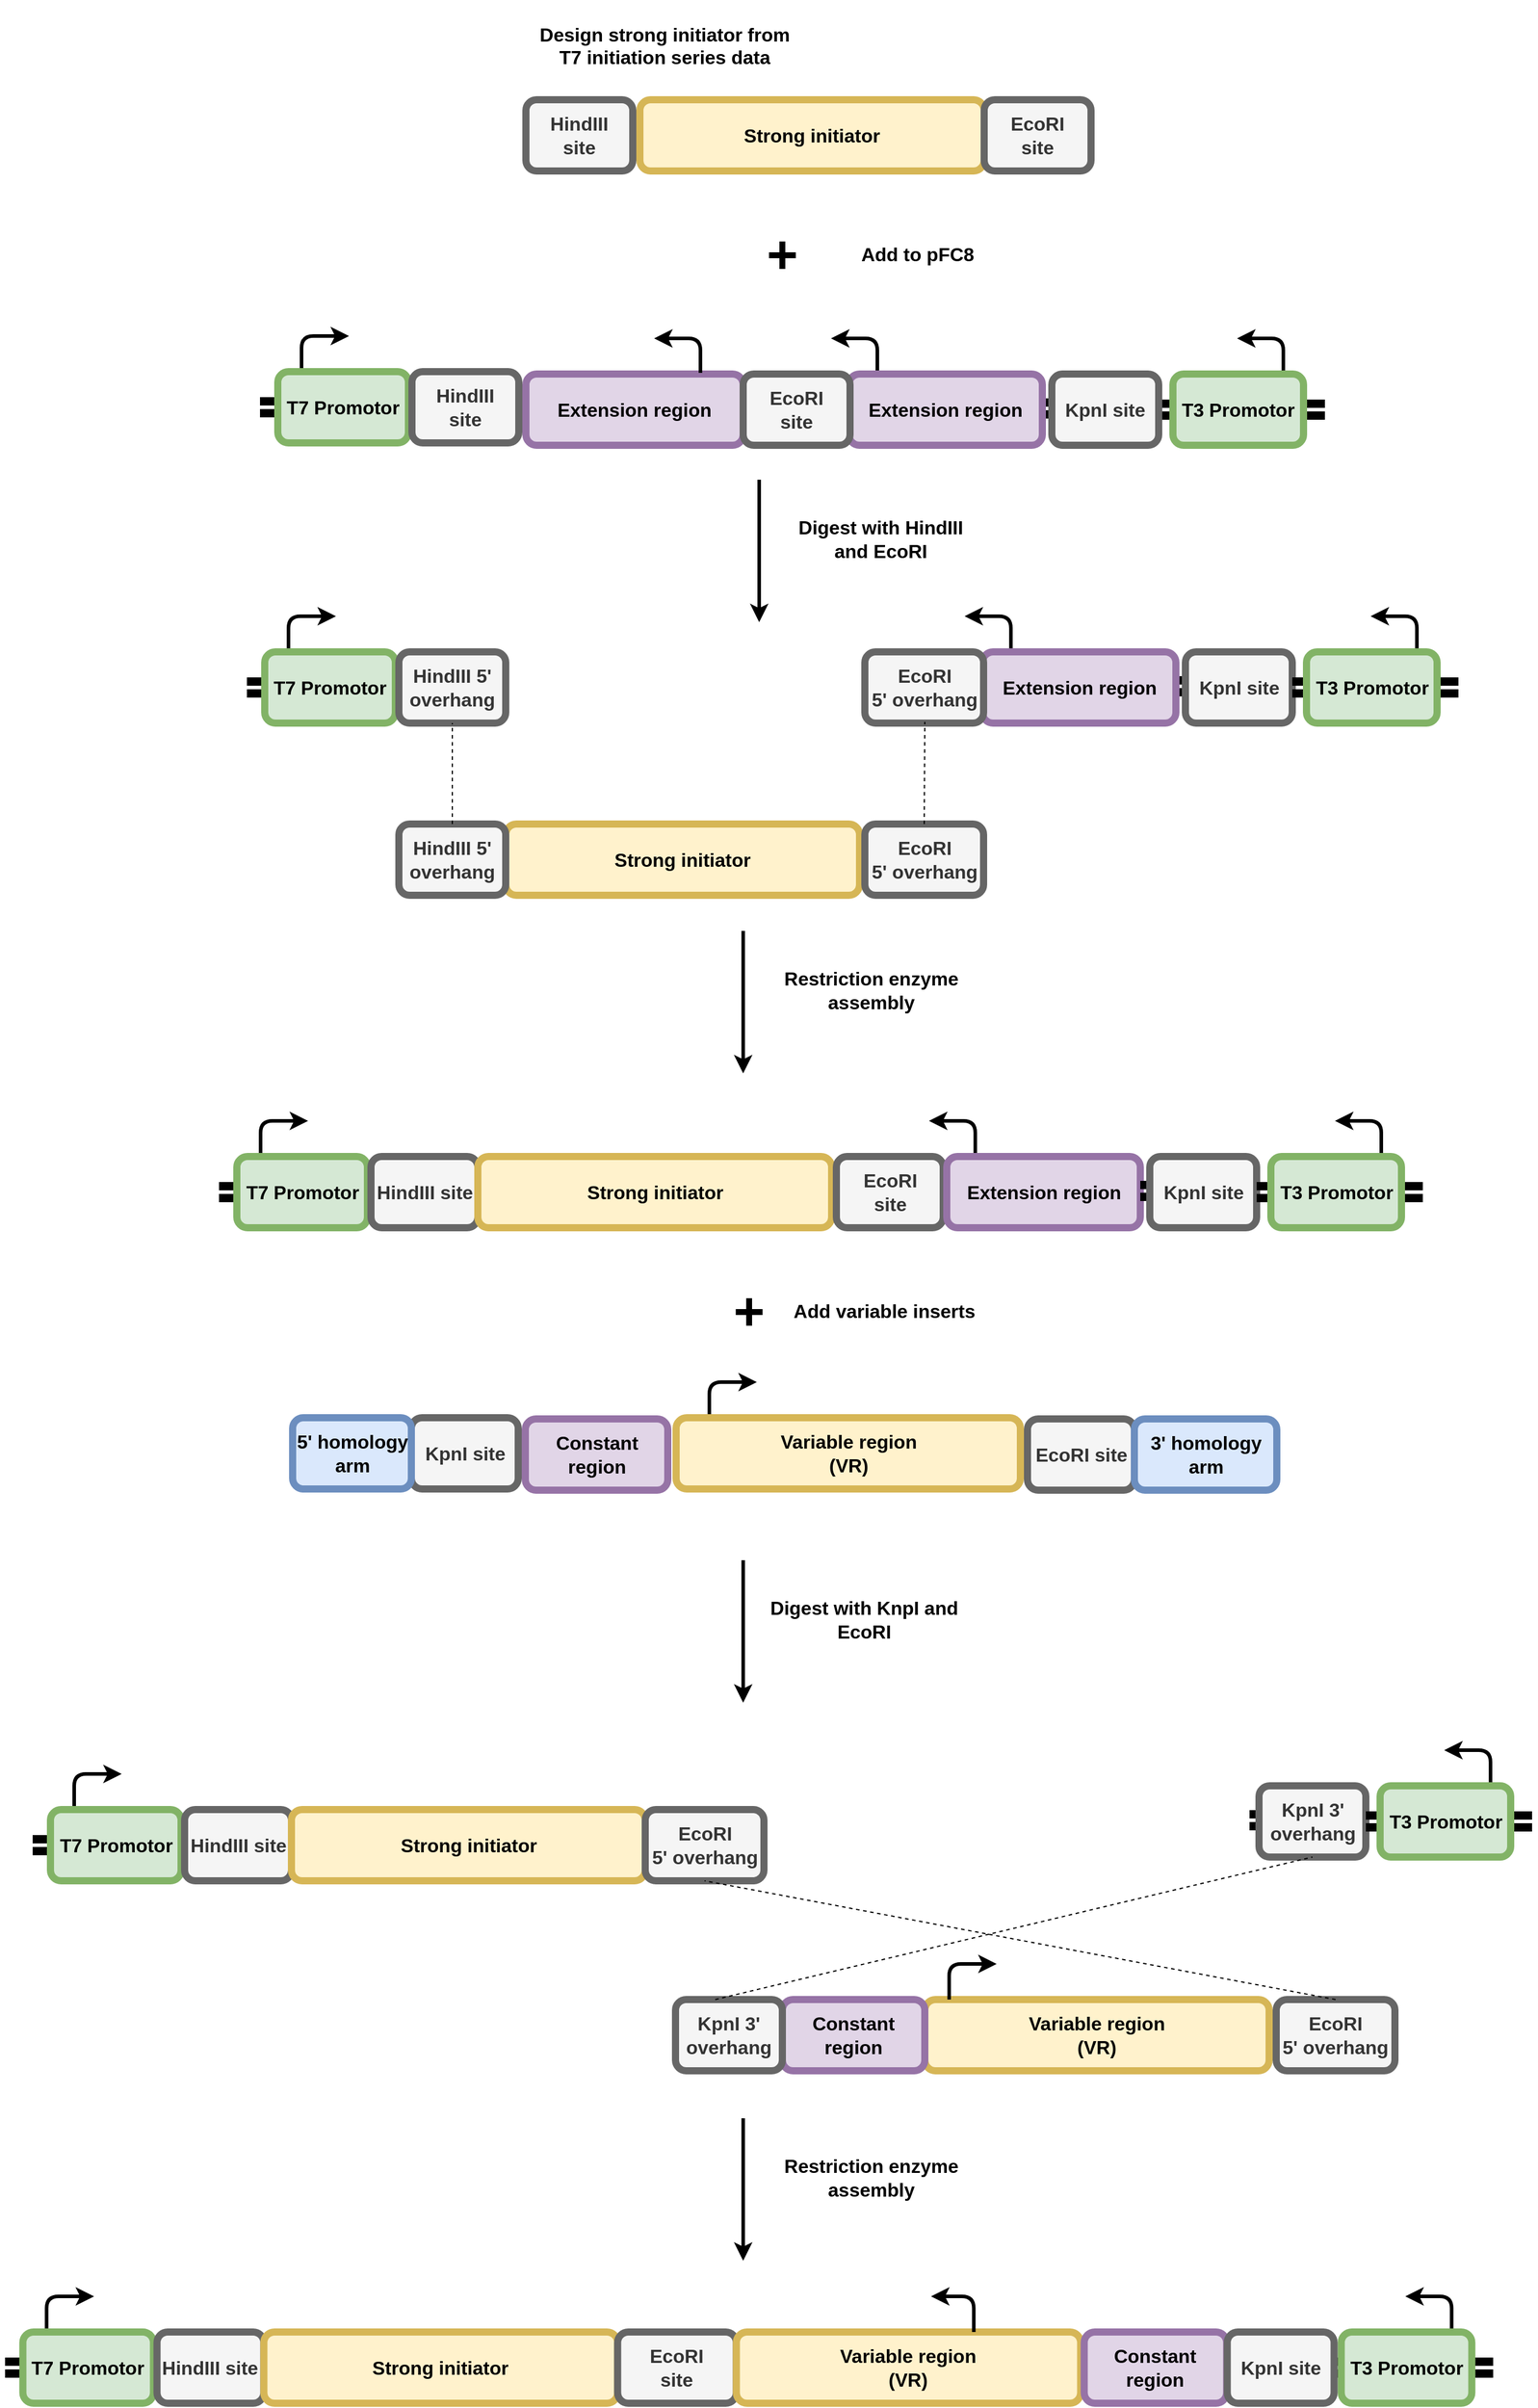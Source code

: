 <mxfile version="14.6.13" type="device" pages="5"><diagram id="rqG2H4vEE6brF2aqTZNh" name="Page-1"><mxGraphModel dx="1774" dy="624" grid="1" gridSize="10" guides="1" tooltips="1" connect="1" arrows="1" fold="1" page="1" pageScale="1" pageWidth="850" pageHeight="1100" math="0" shadow="0"><root><mxCell id="0"/><mxCell id="1" parent="0"/><mxCell id="mEjtUs5tUUXBoGQcV0w9-95" value="" style="shape=link;html=1;fontSize=16;strokeWidth=7;startArrow=none;fontStyle=1" parent="1" edge="1"><mxGeometry width="100" relative="1" as="geometry"><mxPoint x="281.75" y="2550" as="sourcePoint"/><mxPoint x="311.75" y="2550" as="targetPoint"/></mxGeometry></mxCell><mxCell id="mEjtUs5tUUXBoGQcV0w9-28" value="" style="shape=link;html=1;fontSize=16;strokeWidth=7;endArrow=none;fontStyle=1" parent="1" edge="1"><mxGeometry width="100" relative="1" as="geometry"><mxPoint x="150" y="901" as="sourcePoint"/><mxPoint x="290" y="901" as="targetPoint"/></mxGeometry></mxCell><mxCell id="F5lpfxZsQFntLXJPBRhq-235" value="" style="endArrow=classic;html=1;strokeWidth=3;fontSize=16;fontStyle=1" parent="1" edge="1"><mxGeometry width="50" height="50" relative="1" as="geometry"><mxPoint x="-228.5" y="1750" as="sourcePoint"/><mxPoint x="-188.5" y="1720" as="targetPoint"/><Array as="points"><mxPoint x="-228.5" y="1720"/></Array></mxGeometry></mxCell><mxCell id="F5lpfxZsQFntLXJPBRhq-137" value="" style="shape=link;html=1;fontSize=16;strokeWidth=7;startArrow=none;fontStyle=1" parent="1" edge="1"><mxGeometry width="100" relative="1" as="geometry"><mxPoint x="52" y="900" as="sourcePoint"/><mxPoint x="82" y="900" as="targetPoint"/></mxGeometry></mxCell><mxCell id="F5lpfxZsQFntLXJPBRhq-141" value="" style="endArrow=classic;html=1;strokeWidth=3;fontSize=16;exitX=0.9;exitY=-0.017;exitDx=0;exitDy=0;exitPerimeter=0;fontStyle=1" parent="1" edge="1"><mxGeometry width="50" height="50" relative="1" as="geometry"><mxPoint x="-87" y="869.98" as="sourcePoint"/><mxPoint x="-126" y="841" as="targetPoint"/><Array as="points"><mxPoint x="-87" y="841"/></Array></mxGeometry></mxCell><mxCell id="F5lpfxZsQFntLXJPBRhq-93" value="Extension region" style="rounded=1;whiteSpace=wrap;html=1;strokeWidth=6;rotation=0;fillColor=#e1d5e7;strokeColor=#9673a6;fontStyle=1;fontSize=16;" parent="1" vertex="1"><mxGeometry x="-383" y="871" width="183" height="60" as="geometry"/></mxCell><mxCell id="F5lpfxZsQFntLXJPBRhq-90" value="" style="endArrow=classic;html=1;strokeWidth=3;fontSize=16;fontStyle=1" parent="1" edge="1"><mxGeometry width="50" height="50" relative="1" as="geometry"><mxPoint x="-572" y="869" as="sourcePoint"/><mxPoint x="-532" y="839" as="targetPoint"/><Array as="points"><mxPoint x="-572" y="839"/></Array></mxGeometry></mxCell><mxCell id="F5lpfxZsQFntLXJPBRhq-91" value="" style="shape=link;html=1;fontSize=16;strokeWidth=7;endArrow=none;fontStyle=1" parent="1" edge="1"><mxGeometry width="100" relative="1" as="geometry"><mxPoint x="-607" y="899" as="sourcePoint"/><mxPoint x="-467" y="899" as="targetPoint"/></mxGeometry></mxCell><mxCell id="F5lpfxZsQFntLXJPBRhq-92" value="T7 Promotor" style="rounded=1;whiteSpace=wrap;html=1;strokeWidth=6;rotation=0;fillColor=#d5e8d4;strokeColor=#82b366;fontStyle=1;fontSize=16;" parent="1" vertex="1"><mxGeometry x="-592" y="869" width="110" height="60" as="geometry"/></mxCell><mxCell id="F5lpfxZsQFntLXJPBRhq-155" value="" style="shape=link;html=1;fontSize=16;strokeWidth=7;startArrow=none;fontStyle=1" parent="1" edge="1"><mxGeometry width="100" relative="1" as="geometry"><mxPoint x="140" y="901" as="sourcePoint"/><mxPoint x="170" y="901" as="targetPoint"/></mxGeometry></mxCell><mxCell id="F5lpfxZsQFntLXJPBRhq-156" value="KpnI site" style="rounded=1;whiteSpace=wrap;html=1;fillColor=#f5f5f5;strokeColor=#666666;fontStyle=1;fontSize=16;fontColor=#333333;strokeWidth=6;" parent="1" vertex="1"><mxGeometry x="60" y="871" width="90" height="60" as="geometry"/></mxCell><mxCell id="F5lpfxZsQFntLXJPBRhq-157" value="" style="endArrow=classic;html=1;strokeWidth=3;fontSize=16;exitX=0.9;exitY=-0.017;exitDx=0;exitDy=0;exitPerimeter=0;fontStyle=1" parent="1" edge="1"><mxGeometry width="50" height="50" relative="1" as="geometry"><mxPoint x="255" y="869.98" as="sourcePoint"/><mxPoint x="216" y="841" as="targetPoint"/><Array as="points"><mxPoint x="255" y="841"/></Array></mxGeometry></mxCell><mxCell id="F5lpfxZsQFntLXJPBRhq-158" value="T3 Promotor" style="rounded=1;whiteSpace=wrap;html=1;strokeWidth=6;rotation=0;fillColor=#d5e8d4;strokeColor=#82b366;fontStyle=1;fontSize=16;" parent="1" vertex="1"><mxGeometry x="162" y="871" width="110" height="60" as="geometry"/></mxCell><mxCell id="F5lpfxZsQFntLXJPBRhq-177" value="" style="shape=link;html=1;fontSize=16;strokeWidth=7;startArrow=none;endArrow=none;fontStyle=1" parent="1" edge="1"><mxGeometry width="100" relative="1" as="geometry"><mxPoint x="108.5" y="1780" as="sourcePoint"/><mxPoint x="128.5" y="1780" as="targetPoint"/></mxGeometry></mxCell><mxCell id="F5lpfxZsQFntLXJPBRhq-179" value="&lt;div style=&quot;font-size: 16px;&quot;&gt;&lt;span style=&quot;font-size: 16px;&quot;&gt;Variable region&lt;/span&gt;&lt;/div&gt;&lt;div style=&quot;font-size: 16px;&quot;&gt;&lt;span style=&quot;font-size: 16px;&quot;&gt;(VR)&lt;br style=&quot;font-size: 16px;&quot;&gt;&lt;/span&gt;&lt;/div&gt;" style="rounded=1;whiteSpace=wrap;html=1;fillColor=#fff2cc;strokeColor=#d6b656;fontStyle=1;fontSize=16;strokeWidth=6;" parent="1" vertex="1"><mxGeometry x="-256.5" y="1750" width="290" height="60" as="geometry"/></mxCell><mxCell id="F5lpfxZsQFntLXJPBRhq-180" value="&lt;span style=&quot;font-size: 16px;&quot;&gt;KpnI&lt;/span&gt; site" style="rounded=1;whiteSpace=wrap;html=1;fillColor=#f5f5f5;strokeColor=#666666;fontStyle=1;fontSize=16;fontColor=#333333;strokeWidth=6;" parent="1" vertex="1"><mxGeometry x="-479.5" y="1750" width="90" height="60" as="geometry"/></mxCell><mxCell id="F5lpfxZsQFntLXJPBRhq-181" value="EcoRI site" style="rounded=1;whiteSpace=wrap;html=1;fillColor=#f5f5f5;strokeColor=#666666;fontStyle=1;fontSize=16;fontColor=#333333;strokeWidth=6;" parent="1" vertex="1"><mxGeometry x="39.5" y="1751" width="90" height="60" as="geometry"/></mxCell><mxCell id="F5lpfxZsQFntLXJPBRhq-182" value="Constant region" style="rounded=1;whiteSpace=wrap;html=1;fillColor=#e1d5e7;strokeColor=#9673a6;fontStyle=1;fontSize=16;strokeWidth=6;" parent="1" vertex="1"><mxGeometry x="-383.5" y="1751" width="120" height="60" as="geometry"/></mxCell><mxCell id="F5lpfxZsQFntLXJPBRhq-200" value="5' homology arm" style="rounded=1;whiteSpace=wrap;html=1;fillColor=#dae8fc;strokeColor=#6c8ebf;fontStyle=1;fontSize=16;strokeWidth=6;" parent="1" vertex="1"><mxGeometry x="-579.5" y="1750" width="100" height="60" as="geometry"/></mxCell><mxCell id="F5lpfxZsQFntLXJPBRhq-201" value="3' homology arm" style="rounded=1;whiteSpace=wrap;html=1;fillColor=#dae8fc;strokeColor=#6c8ebf;fontStyle=1;fontSize=16;strokeWidth=6;" parent="1" vertex="1"><mxGeometry x="129.5" y="1751" width="120" height="60" as="geometry"/></mxCell><mxCell id="F5lpfxZsQFntLXJPBRhq-202" value="" style="endArrow=classic;html=1;fontSize=16;strokeWidth=3;fontStyle=1" parent="1" edge="1"><mxGeometry width="50" height="50" relative="1" as="geometry"><mxPoint x="-186.5" y="960" as="sourcePoint"/><mxPoint x="-186.5" y="1080" as="targetPoint"/></mxGeometry></mxCell><mxCell id="F5lpfxZsQFntLXJPBRhq-203" value="&lt;span&gt;Digest with HindIII and EcoRI&lt;/span&gt;" style="text;html=1;strokeColor=none;fillColor=none;align=center;verticalAlign=middle;whiteSpace=wrap;rounded=0;fontSize=16;fontStyle=1" parent="1" vertex="1"><mxGeometry x="-168.5" y="1000" width="168" height="20" as="geometry"/></mxCell><mxCell id="F5lpfxZsQFntLXJPBRhq-204" value="&lt;br&gt;Design strong initiator from T7 initiation series data" style="text;html=1;strokeColor=none;fillColor=none;align=center;verticalAlign=middle;whiteSpace=wrap;rounded=0;fontSize=16;fontStyle=1" parent="1" vertex="1"><mxGeometry x="-381.5" y="560" width="230" height="50" as="geometry"/></mxCell><mxCell id="mEjtUs5tUUXBoGQcV0w9-1" value="&lt;div style=&quot;font-size: 16px&quot;&gt;Strong initiator&lt;/div&gt;" style="rounded=1;whiteSpace=wrap;html=1;fillColor=#fff2cc;strokeColor=#d6b656;fontStyle=1;fontSize=16;strokeWidth=6;" parent="1" vertex="1"><mxGeometry x="-287" y="640" width="290" height="60" as="geometry"/></mxCell><mxCell id="mEjtUs5tUUXBoGQcV0w9-2" value="HindIII&lt;br&gt;site" style="rounded=1;whiteSpace=wrap;html=1;fillColor=#f5f5f5;strokeColor=#666666;fontStyle=1;fontSize=16;fontColor=#333333;strokeWidth=6;" parent="1" vertex="1"><mxGeometry x="-383" y="640" width="90" height="60" as="geometry"/></mxCell><mxCell id="mEjtUs5tUUXBoGQcV0w9-3" value="EcoRI&lt;br&gt;site" style="rounded=1;whiteSpace=wrap;html=1;fillColor=#f5f5f5;strokeColor=#666666;fontStyle=1;fontSize=16;fontColor=#333333;strokeWidth=6;" parent="1" vertex="1"><mxGeometry x="3" y="640" width="90" height="60" as="geometry"/></mxCell><mxCell id="mEjtUs5tUUXBoGQcV0w9-4" value="HindIII&lt;br&gt;site" style="rounded=1;whiteSpace=wrap;html=1;fillColor=#f5f5f5;strokeColor=#666666;fontStyle=1;fontSize=16;fontColor=#333333;strokeWidth=6;" parent="1" vertex="1"><mxGeometry x="-479" y="869" width="90" height="60" as="geometry"/></mxCell><mxCell id="mEjtUs5tUUXBoGQcV0w9-5" value="Extension region" style="rounded=1;whiteSpace=wrap;html=1;strokeWidth=6;rotation=0;fillColor=#e1d5e7;strokeColor=#9673a6;fontStyle=1;fontSize=16;" parent="1" vertex="1"><mxGeometry x="-111" y="871" width="163" height="60" as="geometry"/></mxCell><mxCell id="mEjtUs5tUUXBoGQcV0w9-6" value="EcoRI&lt;br&gt;site" style="rounded=1;whiteSpace=wrap;html=1;fillColor=#f5f5f5;strokeColor=#666666;fontStyle=1;fontSize=16;fontColor=#333333;strokeWidth=6;" parent="1" vertex="1"><mxGeometry x="-200" y="871" width="90" height="60" as="geometry"/></mxCell><mxCell id="mEjtUs5tUUXBoGQcV0w9-7" value="" style="endArrow=classic;html=1;strokeWidth=3;fontSize=16;exitX=0.9;exitY=-0.017;exitDx=0;exitDy=0;exitPerimeter=0;fontStyle=1" parent="1" edge="1"><mxGeometry width="50" height="50" relative="1" as="geometry"><mxPoint x="-236" y="869.98" as="sourcePoint"/><mxPoint x="-275" y="841" as="targetPoint"/><Array as="points"><mxPoint x="-236" y="841"/></Array></mxGeometry></mxCell><mxCell id="mEjtUs5tUUXBoGQcV0w9-9" value="" style="endArrow=classic;html=1;strokeWidth=3;fontSize=16;fontStyle=1" parent="1" edge="1"><mxGeometry width="50" height="50" relative="1" as="geometry"><mxPoint x="-583" y="1105" as="sourcePoint"/><mxPoint x="-543" y="1075" as="targetPoint"/><Array as="points"><mxPoint x="-583" y="1075"/></Array></mxGeometry></mxCell><mxCell id="mEjtUs5tUUXBoGQcV0w9-10" value="" style="shape=link;html=1;fontSize=16;strokeWidth=7;endArrow=none;fontStyle=1" parent="1" edge="1"><mxGeometry width="100" relative="1" as="geometry"><mxPoint x="-618" y="1135" as="sourcePoint"/><mxPoint x="-478" y="1135" as="targetPoint"/></mxGeometry></mxCell><mxCell id="mEjtUs5tUUXBoGQcV0w9-11" value="T7 Promotor" style="rounded=1;whiteSpace=wrap;html=1;strokeWidth=6;rotation=0;fillColor=#d5e8d4;strokeColor=#82b366;fontStyle=1;fontSize=16;" parent="1" vertex="1"><mxGeometry x="-603" y="1105" width="110" height="60" as="geometry"/></mxCell><mxCell id="mEjtUs5tUUXBoGQcV0w9-12" value="HindIII 5' overhang" style="rounded=1;whiteSpace=wrap;html=1;fillColor=#f5f5f5;strokeColor=#666666;fontStyle=1;fontSize=16;fontColor=#333333;strokeWidth=6;" parent="1" vertex="1"><mxGeometry x="-490" y="1105" width="90" height="60" as="geometry"/></mxCell><mxCell id="mEjtUs5tUUXBoGQcV0w9-13" value="" style="shape=link;html=1;fontSize=16;strokeWidth=7;startArrow=none;fontStyle=1" parent="1" edge="1"><mxGeometry width="100" relative="1" as="geometry"><mxPoint x="164.5" y="1134" as="sourcePoint"/><mxPoint x="194.5" y="1134" as="targetPoint"/></mxGeometry></mxCell><mxCell id="mEjtUs5tUUXBoGQcV0w9-14" value="" style="endArrow=classic;html=1;strokeWidth=3;fontSize=16;exitX=0.9;exitY=-0.017;exitDx=0;exitDy=0;exitPerimeter=0;fontStyle=1" parent="1" edge="1"><mxGeometry width="50" height="50" relative="1" as="geometry"><mxPoint x="25.5" y="1103.98" as="sourcePoint"/><mxPoint x="-13.5" y="1075" as="targetPoint"/><Array as="points"><mxPoint x="25.5" y="1075"/></Array></mxGeometry></mxCell><mxCell id="mEjtUs5tUUXBoGQcV0w9-15" value="" style="shape=link;html=1;fontSize=16;strokeWidth=7;startArrow=none;fontStyle=1" parent="1" edge="1"><mxGeometry width="100" relative="1" as="geometry"><mxPoint x="252.5" y="1135" as="sourcePoint"/><mxPoint x="282.5" y="1135" as="targetPoint"/></mxGeometry></mxCell><mxCell id="mEjtUs5tUUXBoGQcV0w9-16" value="KpnI site" style="rounded=1;whiteSpace=wrap;html=1;fillColor=#f5f5f5;strokeColor=#666666;fontStyle=1;fontSize=16;fontColor=#333333;strokeWidth=6;" parent="1" vertex="1"><mxGeometry x="172.5" y="1105" width="90" height="60" as="geometry"/></mxCell><mxCell id="mEjtUs5tUUXBoGQcV0w9-19" value="Extension region" style="rounded=1;whiteSpace=wrap;html=1;strokeWidth=6;rotation=0;fillColor=#e1d5e7;strokeColor=#9673a6;fontStyle=1;fontSize=16;" parent="1" vertex="1"><mxGeometry x="1.5" y="1105" width="163" height="60" as="geometry"/></mxCell><mxCell id="mEjtUs5tUUXBoGQcV0w9-20" value="EcoRI&lt;br&gt;5' overhang" style="rounded=1;whiteSpace=wrap;html=1;fillColor=#f5f5f5;strokeColor=#666666;fontStyle=1;fontSize=16;fontColor=#333333;strokeWidth=6;" parent="1" vertex="1"><mxGeometry x="-97.5" y="1105" width="100" height="60" as="geometry"/></mxCell><mxCell id="mEjtUs5tUUXBoGQcV0w9-21" value="&lt;div style=&quot;font-size: 16px&quot;&gt;Strong initiator&lt;/div&gt;" style="rounded=1;whiteSpace=wrap;html=1;fillColor=#fff2cc;strokeColor=#d6b656;fontStyle=1;fontSize=16;strokeWidth=6;" parent="1" vertex="1"><mxGeometry x="-400" y="1250" width="298" height="60" as="geometry"/></mxCell><mxCell id="mEjtUs5tUUXBoGQcV0w9-25" value="HindIII 5' overhang" style="rounded=1;whiteSpace=wrap;html=1;fillColor=#f5f5f5;strokeColor=#666666;fontStyle=1;fontSize=16;fontColor=#333333;strokeWidth=6;" parent="1" vertex="1"><mxGeometry x="-490" y="1250" width="90" height="60" as="geometry"/></mxCell><mxCell id="mEjtUs5tUUXBoGQcV0w9-26" value="EcoRI&lt;br&gt;5' overhang" style="rounded=1;whiteSpace=wrap;html=1;fillColor=#f5f5f5;strokeColor=#666666;fontStyle=1;fontSize=16;fontColor=#333333;strokeWidth=6;" parent="1" vertex="1"><mxGeometry x="-97.5" y="1250" width="100" height="60" as="geometry"/></mxCell><mxCell id="mEjtUs5tUUXBoGQcV0w9-30" value="" style="shape=link;html=1;fontSize=16;strokeWidth=7;endArrow=none;fontStyle=1" parent="1" edge="1"><mxGeometry width="100" relative="1" as="geometry"><mxPoint x="262.5" y="1135" as="sourcePoint"/><mxPoint x="402.5" y="1135" as="targetPoint"/></mxGeometry></mxCell><mxCell id="mEjtUs5tUUXBoGQcV0w9-31" value="" style="endArrow=classic;html=1;strokeWidth=3;fontSize=16;exitX=0.9;exitY=-0.017;exitDx=0;exitDy=0;exitPerimeter=0;fontStyle=1" parent="1" edge="1"><mxGeometry width="50" height="50" relative="1" as="geometry"><mxPoint x="367.5" y="1103.98" as="sourcePoint"/><mxPoint x="328.5" y="1075" as="targetPoint"/><Array as="points"><mxPoint x="367.5" y="1075"/></Array></mxGeometry></mxCell><mxCell id="mEjtUs5tUUXBoGQcV0w9-32" value="T3 Promotor" style="rounded=1;whiteSpace=wrap;html=1;strokeWidth=6;rotation=0;fillColor=#d5e8d4;strokeColor=#82b366;fontStyle=1;fontSize=16;" parent="1" vertex="1"><mxGeometry x="274.5" y="1105" width="110" height="60" as="geometry"/></mxCell><mxCell id="mEjtUs5tUUXBoGQcV0w9-34" value="" style="endArrow=none;dashed=1;html=1;exitX=0.5;exitY=0;exitDx=0;exitDy=0;" parent="1" source="mEjtUs5tUUXBoGQcV0w9-26" edge="1"><mxGeometry width="50" height="50" relative="1" as="geometry"><mxPoint x="-320" y="1220" as="sourcePoint"/><mxPoint x="-47" y="1164" as="targetPoint"/></mxGeometry></mxCell><mxCell id="mEjtUs5tUUXBoGQcV0w9-36" value="" style="endArrow=none;dashed=1;html=1;entryX=0.5;entryY=1;entryDx=0;entryDy=0;exitX=0.5;exitY=0;exitDx=0;exitDy=0;" parent="1" source="mEjtUs5tUUXBoGQcV0w9-25" target="mEjtUs5tUUXBoGQcV0w9-12" edge="1"><mxGeometry width="50" height="50" relative="1" as="geometry"><mxPoint x="-600" y="1260" as="sourcePoint"/><mxPoint x="-550" y="1210" as="targetPoint"/></mxGeometry></mxCell><mxCell id="mEjtUs5tUUXBoGQcV0w9-37" value="" style="endArrow=classic;html=1;strokeWidth=3;fontSize=16;fontStyle=1" parent="1" edge="1"><mxGeometry width="50" height="50" relative="1" as="geometry"><mxPoint x="-606.5" y="1530" as="sourcePoint"/><mxPoint x="-566.5" y="1500" as="targetPoint"/><Array as="points"><mxPoint x="-606.5" y="1500"/></Array></mxGeometry></mxCell><mxCell id="mEjtUs5tUUXBoGQcV0w9-38" value="" style="shape=link;html=1;fontSize=16;strokeWidth=7;endArrow=none;fontStyle=1" parent="1" edge="1"><mxGeometry width="100" relative="1" as="geometry"><mxPoint x="-641.5" y="1560" as="sourcePoint"/><mxPoint x="-501.5" y="1560" as="targetPoint"/></mxGeometry></mxCell><mxCell id="mEjtUs5tUUXBoGQcV0w9-39" value="T7 Promotor" style="rounded=1;whiteSpace=wrap;html=1;strokeWidth=6;rotation=0;fillColor=#d5e8d4;strokeColor=#82b366;fontStyle=1;fontSize=16;" parent="1" vertex="1"><mxGeometry x="-626.5" y="1530" width="110" height="60" as="geometry"/></mxCell><mxCell id="mEjtUs5tUUXBoGQcV0w9-40" value="HindIII site" style="rounded=1;whiteSpace=wrap;html=1;fillColor=#f5f5f5;strokeColor=#666666;fontStyle=1;fontSize=16;fontColor=#333333;strokeWidth=6;" parent="1" vertex="1"><mxGeometry x="-513.5" y="1530" width="90" height="60" as="geometry"/></mxCell><mxCell id="mEjtUs5tUUXBoGQcV0w9-41" value="&lt;div style=&quot;font-size: 16px&quot;&gt;Strong initiator&lt;/div&gt;" style="rounded=1;whiteSpace=wrap;html=1;fillColor=#fff2cc;strokeColor=#d6b656;fontStyle=1;fontSize=16;strokeWidth=6;" parent="1" vertex="1"><mxGeometry x="-423.5" y="1530" width="298" height="60" as="geometry"/></mxCell><mxCell id="mEjtUs5tUUXBoGQcV0w9-42" value="EcoRI&lt;br&gt;site" style="rounded=1;whiteSpace=wrap;html=1;fillColor=#f5f5f5;strokeColor=#666666;fontStyle=1;fontSize=16;fontColor=#333333;strokeWidth=6;" parent="1" vertex="1"><mxGeometry x="-121.5" y="1530" width="90" height="60" as="geometry"/></mxCell><mxCell id="mEjtUs5tUUXBoGQcV0w9-43" value="" style="endArrow=classic;html=1;strokeWidth=3;fontSize=16;exitX=0.9;exitY=-0.017;exitDx=0;exitDy=0;exitPerimeter=0;fontStyle=1" parent="1" edge="1"><mxGeometry width="50" height="50" relative="1" as="geometry"><mxPoint x="-4.5" y="1528.98" as="sourcePoint"/><mxPoint x="-43.5" y="1500" as="targetPoint"/><Array as="points"><mxPoint x="-4.5" y="1500"/></Array></mxGeometry></mxCell><mxCell id="mEjtUs5tUUXBoGQcV0w9-44" value="Extension region" style="rounded=1;whiteSpace=wrap;html=1;strokeWidth=6;rotation=0;fillColor=#e1d5e7;strokeColor=#9673a6;fontStyle=1;fontSize=16;" parent="1" vertex="1"><mxGeometry x="-28.5" y="1530" width="163" height="60" as="geometry"/></mxCell><mxCell id="mEjtUs5tUUXBoGQcV0w9-45" value="" style="shape=link;html=1;fontSize=16;strokeWidth=7;startArrow=none;fontStyle=1" parent="1" edge="1"><mxGeometry width="100" relative="1" as="geometry"><mxPoint x="134.5" y="1559" as="sourcePoint"/><mxPoint x="164.5" y="1559" as="targetPoint"/></mxGeometry></mxCell><mxCell id="mEjtUs5tUUXBoGQcV0w9-46" value="" style="shape=link;html=1;fontSize=16;strokeWidth=7;startArrow=none;fontStyle=1" parent="1" edge="1"><mxGeometry width="100" relative="1" as="geometry"><mxPoint x="222.5" y="1560" as="sourcePoint"/><mxPoint x="252.5" y="1560" as="targetPoint"/></mxGeometry></mxCell><mxCell id="mEjtUs5tUUXBoGQcV0w9-47" value="KpnI site" style="rounded=1;whiteSpace=wrap;html=1;fillColor=#f5f5f5;strokeColor=#666666;fontStyle=1;fontSize=16;fontColor=#333333;strokeWidth=6;" parent="1" vertex="1"><mxGeometry x="142.5" y="1530" width="90" height="60" as="geometry"/></mxCell><mxCell id="mEjtUs5tUUXBoGQcV0w9-48" value="" style="shape=link;html=1;fontSize=16;strokeWidth=7;endArrow=none;fontStyle=1" parent="1" edge="1"><mxGeometry width="100" relative="1" as="geometry"><mxPoint x="232.5" y="1560" as="sourcePoint"/><mxPoint x="372.5" y="1560" as="targetPoint"/></mxGeometry></mxCell><mxCell id="mEjtUs5tUUXBoGQcV0w9-49" value="" style="endArrow=classic;html=1;strokeWidth=3;fontSize=16;exitX=0.9;exitY=-0.017;exitDx=0;exitDy=0;exitPerimeter=0;fontStyle=1" parent="1" edge="1"><mxGeometry width="50" height="50" relative="1" as="geometry"><mxPoint x="337.5" y="1528.98" as="sourcePoint"/><mxPoint x="298.5" y="1500" as="targetPoint"/><Array as="points"><mxPoint x="337.5" y="1500"/></Array></mxGeometry></mxCell><mxCell id="mEjtUs5tUUXBoGQcV0w9-50" value="T3 Promotor" style="rounded=1;whiteSpace=wrap;html=1;strokeWidth=6;rotation=0;fillColor=#d5e8d4;strokeColor=#82b366;fontStyle=1;fontSize=16;" parent="1" vertex="1"><mxGeometry x="244.5" y="1530" width="110" height="60" as="geometry"/></mxCell><mxCell id="mEjtUs5tUUXBoGQcV0w9-55" value="" style="endArrow=classic;html=1;fontSize=16;strokeWidth=3;fontStyle=1" parent="1" edge="1"><mxGeometry width="50" height="50" relative="1" as="geometry"><mxPoint x="-200" y="1870" as="sourcePoint"/><mxPoint x="-200" y="1990" as="targetPoint"/></mxGeometry></mxCell><mxCell id="mEjtUs5tUUXBoGQcV0w9-56" value="&lt;span&gt;Digest with KnpI and EcoRI&lt;/span&gt;" style="text;html=1;strokeColor=none;fillColor=none;align=center;verticalAlign=middle;whiteSpace=wrap;rounded=0;fontSize=16;fontStyle=1" parent="1" vertex="1"><mxGeometry x="-182" y="1910" width="168" height="20" as="geometry"/></mxCell><mxCell id="mEjtUs5tUUXBoGQcV0w9-57" value="" style="endArrow=classic;html=1;strokeWidth=3;fontSize=16;fontStyle=1" parent="1" edge="1"><mxGeometry width="50" height="50" relative="1" as="geometry"><mxPoint x="-763.5" y="2080" as="sourcePoint"/><mxPoint x="-723.5" y="2050" as="targetPoint"/><Array as="points"><mxPoint x="-763.5" y="2050"/></Array></mxGeometry></mxCell><mxCell id="mEjtUs5tUUXBoGQcV0w9-58" value="" style="shape=link;html=1;fontSize=16;strokeWidth=7;endArrow=none;fontStyle=1" parent="1" edge="1"><mxGeometry width="100" relative="1" as="geometry"><mxPoint x="-798.5" y="2110" as="sourcePoint"/><mxPoint x="-658.5" y="2110" as="targetPoint"/></mxGeometry></mxCell><mxCell id="mEjtUs5tUUXBoGQcV0w9-59" value="T7 Promotor" style="rounded=1;whiteSpace=wrap;html=1;strokeWidth=6;rotation=0;fillColor=#d5e8d4;strokeColor=#82b366;fontStyle=1;fontSize=16;" parent="1" vertex="1"><mxGeometry x="-783.5" y="2080" width="110" height="60" as="geometry"/></mxCell><mxCell id="mEjtUs5tUUXBoGQcV0w9-60" value="HindIII site" style="rounded=1;whiteSpace=wrap;html=1;fillColor=#f5f5f5;strokeColor=#666666;fontStyle=1;fontSize=16;fontColor=#333333;strokeWidth=6;" parent="1" vertex="1"><mxGeometry x="-670.5" y="2080" width="90" height="60" as="geometry"/></mxCell><mxCell id="mEjtUs5tUUXBoGQcV0w9-61" value="&lt;div style=&quot;font-size: 16px&quot;&gt;Strong initiator&lt;/div&gt;" style="rounded=1;whiteSpace=wrap;html=1;fillColor=#fff2cc;strokeColor=#d6b656;fontStyle=1;fontSize=16;strokeWidth=6;" parent="1" vertex="1"><mxGeometry x="-580.5" y="2080" width="298" height="60" as="geometry"/></mxCell><mxCell id="mEjtUs5tUUXBoGQcV0w9-65" value="" style="shape=link;html=1;fontSize=16;strokeWidth=7;startArrow=none;fontStyle=1" parent="1" edge="1"><mxGeometry width="100" relative="1" as="geometry"><mxPoint x="226.5" y="2089" as="sourcePoint"/><mxPoint x="256.5" y="2089" as="targetPoint"/></mxGeometry></mxCell><mxCell id="mEjtUs5tUUXBoGQcV0w9-66" value="" style="shape=link;html=1;fontSize=16;strokeWidth=7;startArrow=none;fontStyle=1" parent="1" edge="1"><mxGeometry width="100" relative="1" as="geometry"><mxPoint x="314.5" y="2090" as="sourcePoint"/><mxPoint x="344.5" y="2090" as="targetPoint"/></mxGeometry></mxCell><mxCell id="mEjtUs5tUUXBoGQcV0w9-67" value="KpnI 3' overhang" style="rounded=1;whiteSpace=wrap;html=1;fillColor=#f5f5f5;strokeColor=#666666;fontStyle=1;fontSize=16;fontColor=#333333;strokeWidth=6;" parent="1" vertex="1"><mxGeometry x="234.5" y="2060" width="90" height="60" as="geometry"/></mxCell><mxCell id="mEjtUs5tUUXBoGQcV0w9-68" value="" style="shape=link;html=1;fontSize=16;strokeWidth=7;endArrow=none;fontStyle=1" parent="1" edge="1"><mxGeometry width="100" relative="1" as="geometry"><mxPoint x="324.5" y="2090" as="sourcePoint"/><mxPoint x="464.5" y="2090" as="targetPoint"/></mxGeometry></mxCell><mxCell id="mEjtUs5tUUXBoGQcV0w9-69" value="" style="endArrow=classic;html=1;strokeWidth=3;fontSize=16;exitX=0.9;exitY=-0.017;exitDx=0;exitDy=0;exitPerimeter=0;fontStyle=1" parent="1" edge="1"><mxGeometry width="50" height="50" relative="1" as="geometry"><mxPoint x="429.5" y="2058.98" as="sourcePoint"/><mxPoint x="390.5" y="2030" as="targetPoint"/><Array as="points"><mxPoint x="429.5" y="2030"/></Array></mxGeometry></mxCell><mxCell id="mEjtUs5tUUXBoGQcV0w9-70" value="T3 Promotor" style="rounded=1;whiteSpace=wrap;html=1;strokeWidth=6;rotation=0;fillColor=#d5e8d4;strokeColor=#82b366;fontStyle=1;fontSize=16;" parent="1" vertex="1"><mxGeometry x="336.5" y="2060" width="110" height="60" as="geometry"/></mxCell><mxCell id="mEjtUs5tUUXBoGQcV0w9-71" value="EcoRI&lt;br&gt;5' overhang" style="rounded=1;whiteSpace=wrap;html=1;fillColor=#f5f5f5;strokeColor=#666666;fontStyle=1;fontSize=16;fontColor=#333333;strokeWidth=6;" parent="1" vertex="1"><mxGeometry x="-282.5" y="2080" width="100" height="60" as="geometry"/></mxCell><mxCell id="mEjtUs5tUUXBoGQcV0w9-72" value="&lt;div style=&quot;font-size: 16px;&quot;&gt;&lt;span style=&quot;font-size: 16px;&quot;&gt;Variable region&lt;/span&gt;&lt;/div&gt;&lt;div style=&quot;font-size: 16px;&quot;&gt;&lt;span style=&quot;font-size: 16px;&quot;&gt;(VR)&lt;br style=&quot;font-size: 16px;&quot;&gt;&lt;/span&gt;&lt;/div&gt;" style="rounded=1;whiteSpace=wrap;html=1;fillColor=#fff2cc;strokeColor=#d6b656;fontStyle=1;fontSize=16;strokeWidth=6;" parent="1" vertex="1"><mxGeometry x="-47" y="2240" width="290" height="60" as="geometry"/></mxCell><mxCell id="mEjtUs5tUUXBoGQcV0w9-73" value="Constant region" style="rounded=1;whiteSpace=wrap;html=1;fillColor=#e1d5e7;strokeColor=#9673a6;fontStyle=1;fontSize=16;strokeWidth=6;" parent="1" vertex="1"><mxGeometry x="-167" y="2240" width="120" height="60" as="geometry"/></mxCell><mxCell id="mEjtUs5tUUXBoGQcV0w9-76" value="KpnI 3' overhang" style="rounded=1;whiteSpace=wrap;html=1;fillColor=#f5f5f5;strokeColor=#666666;fontStyle=1;fontSize=16;fontColor=#333333;strokeWidth=6;" parent="1" vertex="1"><mxGeometry x="-257" y="2240" width="90" height="60" as="geometry"/></mxCell><mxCell id="mEjtUs5tUUXBoGQcV0w9-77" value="EcoRI&lt;br&gt;5' overhang" style="rounded=1;whiteSpace=wrap;html=1;fillColor=#f5f5f5;strokeColor=#666666;fontStyle=1;fontSize=16;fontColor=#333333;strokeWidth=6;" parent="1" vertex="1"><mxGeometry x="249" y="2240" width="100" height="60" as="geometry"/></mxCell><mxCell id="mEjtUs5tUUXBoGQcV0w9-78" value="" style="endArrow=none;dashed=1;html=1;entryX=0.5;entryY=1;entryDx=0;entryDy=0;exitX=0.5;exitY=0;exitDx=0;exitDy=0;" parent="1" source="mEjtUs5tUUXBoGQcV0w9-77" target="mEjtUs5tUUXBoGQcV0w9-71" edge="1"><mxGeometry width="50" height="50" relative="1" as="geometry"><mxPoint x="-73.5" y="2120" as="sourcePoint"/><mxPoint x="-23.5" y="2070" as="targetPoint"/></mxGeometry></mxCell><mxCell id="mEjtUs5tUUXBoGQcV0w9-79" value="" style="endArrow=none;dashed=1;html=1;entryX=0.5;entryY=1;entryDx=0;entryDy=0;" parent="1" target="mEjtUs5tUUXBoGQcV0w9-67" edge="1"><mxGeometry width="50" height="50" relative="1" as="geometry"><mxPoint x="-223.5" y="2240" as="sourcePoint"/><mxPoint x="-303.5" y="2220" as="targetPoint"/></mxGeometry></mxCell><mxCell id="mEjtUs5tUUXBoGQcV0w9-80" value="" style="endArrow=classic;html=1;strokeWidth=3;fontSize=16;fontStyle=1" parent="1" edge="1"><mxGeometry width="50" height="50" relative="1" as="geometry"><mxPoint x="-786.75" y="2520" as="sourcePoint"/><mxPoint x="-746.75" y="2490" as="targetPoint"/><Array as="points"><mxPoint x="-786.75" y="2490"/></Array></mxGeometry></mxCell><mxCell id="mEjtUs5tUUXBoGQcV0w9-81" value="" style="shape=link;html=1;fontSize=16;strokeWidth=7;endArrow=none;fontStyle=1" parent="1" edge="1"><mxGeometry width="100" relative="1" as="geometry"><mxPoint x="-821.75" y="2550" as="sourcePoint"/><mxPoint x="-681.75" y="2550" as="targetPoint"/></mxGeometry></mxCell><mxCell id="mEjtUs5tUUXBoGQcV0w9-82" value="T7 Promotor" style="rounded=1;whiteSpace=wrap;html=1;strokeWidth=6;rotation=0;fillColor=#d5e8d4;strokeColor=#82b366;fontStyle=1;fontSize=16;" parent="1" vertex="1"><mxGeometry x="-806.75" y="2520" width="110" height="60" as="geometry"/></mxCell><mxCell id="mEjtUs5tUUXBoGQcV0w9-83" value="HindIII site" style="rounded=1;whiteSpace=wrap;html=1;fillColor=#f5f5f5;strokeColor=#666666;fontStyle=1;fontSize=16;fontColor=#333333;strokeWidth=6;" parent="1" vertex="1"><mxGeometry x="-693.75" y="2520" width="90" height="60" as="geometry"/></mxCell><mxCell id="mEjtUs5tUUXBoGQcV0w9-84" value="&lt;div style=&quot;font-size: 16px&quot;&gt;Strong initiator&lt;/div&gt;" style="rounded=1;whiteSpace=wrap;html=1;fillColor=#fff2cc;strokeColor=#d6b656;fontStyle=1;fontSize=16;strokeWidth=6;" parent="1" vertex="1"><mxGeometry x="-603.75" y="2520" width="298" height="60" as="geometry"/></mxCell><mxCell id="mEjtUs5tUUXBoGQcV0w9-85" value="EcoRI&lt;br&gt;site" style="rounded=1;whiteSpace=wrap;html=1;fillColor=#f5f5f5;strokeColor=#666666;fontStyle=1;fontSize=16;fontColor=#333333;strokeWidth=6;" parent="1" vertex="1"><mxGeometry x="-305.75" y="2520" width="100" height="60" as="geometry"/></mxCell><mxCell id="mEjtUs5tUUXBoGQcV0w9-86" value="&lt;div style=&quot;font-size: 16px;&quot;&gt;&lt;span style=&quot;font-size: 16px;&quot;&gt;Variable region&lt;/span&gt;&lt;/div&gt;&lt;div style=&quot;font-size: 16px;&quot;&gt;&lt;span style=&quot;font-size: 16px;&quot;&gt;(VR)&lt;br style=&quot;font-size: 16px;&quot;&gt;&lt;/span&gt;&lt;/div&gt;" style="rounded=1;whiteSpace=wrap;html=1;fillColor=#fff2cc;strokeColor=#d6b656;fontStyle=1;fontSize=16;strokeWidth=6;" parent="1" vertex="1"><mxGeometry x="-205.75" y="2520" width="290" height="60" as="geometry"/></mxCell><mxCell id="mEjtUs5tUUXBoGQcV0w9-87" value="" style="endArrow=classic;html=1;strokeWidth=3;fontSize=16;fontStyle=1" parent="1" edge="1"><mxGeometry width="50" height="50" relative="1" as="geometry"><mxPoint x="-26.5" y="2240" as="sourcePoint"/><mxPoint x="13.5" y="2210" as="targetPoint"/><Array as="points"><mxPoint x="-26.5" y="2210"/></Array></mxGeometry></mxCell><mxCell id="mEjtUs5tUUXBoGQcV0w9-89" value="" style="endArrow=classic;html=1;strokeWidth=3;fontSize=16;fontStyle=1" parent="1" edge="1"><mxGeometry width="50" height="50" relative="1" as="geometry"><mxPoint x="-5.75" y="2520" as="sourcePoint"/><mxPoint x="-41.75" y="2490" as="targetPoint"/><Array as="points"><mxPoint x="-5.75" y="2490"/></Array></mxGeometry></mxCell><mxCell id="mEjtUs5tUUXBoGQcV0w9-92" value="Constant region" style="rounded=1;whiteSpace=wrap;html=1;fillColor=#e1d5e7;strokeColor=#9673a6;fontStyle=1;fontSize=16;strokeWidth=6;" parent="1" vertex="1"><mxGeometry x="87.25" y="2520" width="120" height="60" as="geometry"/></mxCell><mxCell id="mEjtUs5tUUXBoGQcV0w9-96" value="" style="shape=link;html=1;fontSize=16;strokeWidth=7;endArrow=none;fontStyle=1" parent="1" edge="1"><mxGeometry width="100" relative="1" as="geometry"><mxPoint x="291.75" y="2550" as="sourcePoint"/><mxPoint x="431.75" y="2550" as="targetPoint"/></mxGeometry></mxCell><mxCell id="mEjtUs5tUUXBoGQcV0w9-97" value="" style="endArrow=classic;html=1;strokeWidth=3;fontSize=16;exitX=0.9;exitY=-0.017;exitDx=0;exitDy=0;exitPerimeter=0;fontStyle=1" parent="1" edge="1"><mxGeometry width="50" height="50" relative="1" as="geometry"><mxPoint x="396.75" y="2518.98" as="sourcePoint"/><mxPoint x="357.75" y="2490" as="targetPoint"/><Array as="points"><mxPoint x="396.75" y="2490"/></Array></mxGeometry></mxCell><mxCell id="mEjtUs5tUUXBoGQcV0w9-98" value="T3 Promotor" style="rounded=1;whiteSpace=wrap;html=1;strokeWidth=6;rotation=0;fillColor=#d5e8d4;strokeColor=#82b366;fontStyle=1;fontSize=16;" parent="1" vertex="1"><mxGeometry x="303.75" y="2520" width="110" height="60" as="geometry"/></mxCell><mxCell id="mEjtUs5tUUXBoGQcV0w9-91" value="KpnI site" style="rounded=1;whiteSpace=wrap;html=1;fillColor=#f5f5f5;strokeColor=#666666;fontStyle=1;fontSize=16;fontColor=#333333;strokeWidth=6;" parent="1" vertex="1"><mxGeometry x="207.75" y="2520" width="90" height="60" as="geometry"/></mxCell><mxCell id="mEjtUs5tUUXBoGQcV0w9-100" value="&lt;font style=&quot;font-size: 45px&quot;&gt;+&lt;/font&gt;" style="text;html=1;strokeColor=none;fillColor=none;align=center;verticalAlign=middle;whiteSpace=wrap;rounded=0;fontSize=16;fontStyle=1" parent="1" vertex="1"><mxGeometry x="-251" y="760" width="168" height="20" as="geometry"/></mxCell><mxCell id="mEjtUs5tUUXBoGQcV0w9-101" value="&lt;span&gt;Add to pFC8&lt;/span&gt;" style="text;html=1;strokeColor=none;fillColor=none;align=center;verticalAlign=middle;whiteSpace=wrap;rounded=0;fontSize=16;fontStyle=1" parent="1" vertex="1"><mxGeometry x="-137" y="760" width="168" height="20" as="geometry"/></mxCell><mxCell id="mEjtUs5tUUXBoGQcV0w9-102" value="" style="endArrow=classic;html=1;fontSize=16;strokeWidth=3;fontStyle=1" parent="1" edge="1"><mxGeometry width="50" height="50" relative="1" as="geometry"><mxPoint x="-200" y="1340" as="sourcePoint"/><mxPoint x="-200" y="1460" as="targetPoint"/></mxGeometry></mxCell><mxCell id="mEjtUs5tUUXBoGQcV0w9-103" value="Restriction enzyme assembly" style="text;html=1;strokeColor=none;fillColor=none;align=center;verticalAlign=middle;whiteSpace=wrap;rounded=0;fontSize=16;fontStyle=1" parent="1" vertex="1"><mxGeometry x="-176" y="1380" width="168" height="20" as="geometry"/></mxCell><mxCell id="mEjtUs5tUUXBoGQcV0w9-104" value="&lt;font style=&quot;font-size: 45px&quot;&gt;+&lt;/font&gt;" style="text;html=1;strokeColor=none;fillColor=none;align=center;verticalAlign=middle;whiteSpace=wrap;rounded=0;fontSize=16;fontStyle=1" parent="1" vertex="1"><mxGeometry x="-279" y="1650" width="168" height="20" as="geometry"/></mxCell><mxCell id="mEjtUs5tUUXBoGQcV0w9-105" value="&lt;span&gt;Add variable inserts&lt;/span&gt;" style="text;html=1;strokeColor=none;fillColor=none;align=center;verticalAlign=middle;whiteSpace=wrap;rounded=0;fontSize=16;fontStyle=1" parent="1" vertex="1"><mxGeometry x="-165" y="1650" width="168" height="20" as="geometry"/></mxCell><mxCell id="mEjtUs5tUUXBoGQcV0w9-106" value="" style="endArrow=classic;html=1;fontSize=16;strokeWidth=3;fontStyle=1" parent="1" edge="1"><mxGeometry width="50" height="50" relative="1" as="geometry"><mxPoint x="-200" y="2340" as="sourcePoint"/><mxPoint x="-200" y="2460" as="targetPoint"/></mxGeometry></mxCell><mxCell id="mEjtUs5tUUXBoGQcV0w9-107" value="Restriction enzyme assembly" style="text;html=1;strokeColor=none;fillColor=none;align=center;verticalAlign=middle;whiteSpace=wrap;rounded=0;fontSize=16;fontStyle=1" parent="1" vertex="1"><mxGeometry x="-176" y="2380" width="168" height="20" as="geometry"/></mxCell></root></mxGraphModel></diagram><diagram id="3c8kt9sc9BVsIL7pcuxD" name="Step-1"><mxGraphModel dx="2200" dy="825" grid="1" gridSize="10" guides="1" tooltips="1" connect="1" arrows="1" fold="1" page="1" pageScale="1" pageWidth="850" pageHeight="1100" math="0" shadow="0"><root><mxCell id="YIerzfQaBWu7RQHOkIOD-0"/><mxCell id="YIerzfQaBWu7RQHOkIOD-1" parent="YIerzfQaBWu7RQHOkIOD-0"/><mxCell id="YIerzfQaBWu7RQHOkIOD-2" value="" style="shape=link;html=1;fontSize=16;strokeWidth=7;endArrow=none;fontStyle=1" edge="1" parent="YIerzfQaBWu7RQHOkIOD-1"><mxGeometry width="100" relative="1" as="geometry"><mxPoint x="150" y="901" as="sourcePoint"/><mxPoint x="290" y="901" as="targetPoint"/></mxGeometry></mxCell><mxCell id="YIerzfQaBWu7RQHOkIOD-3" value="" style="shape=link;html=1;fontSize=16;strokeWidth=7;startArrow=none;fontStyle=1" edge="1" parent="YIerzfQaBWu7RQHOkIOD-1"><mxGeometry width="100" relative="1" as="geometry"><mxPoint x="52" y="900" as="sourcePoint"/><mxPoint x="82" y="900" as="targetPoint"/></mxGeometry></mxCell><mxCell id="YIerzfQaBWu7RQHOkIOD-4" value="" style="endArrow=classic;html=1;strokeWidth=3;fontSize=16;exitX=0.9;exitY=-0.017;exitDx=0;exitDy=0;exitPerimeter=0;fontStyle=1" edge="1" parent="YIerzfQaBWu7RQHOkIOD-1"><mxGeometry width="50" height="50" relative="1" as="geometry"><mxPoint x="-87" y="869.98" as="sourcePoint"/><mxPoint x="-126" y="841" as="targetPoint"/><Array as="points"><mxPoint x="-87" y="841"/></Array></mxGeometry></mxCell><mxCell id="YIerzfQaBWu7RQHOkIOD-5" value="Extension region" style="rounded=1;whiteSpace=wrap;html=1;strokeWidth=6;rotation=0;fillColor=#e1d5e7;strokeColor=#9673a6;fontStyle=1;fontSize=16;" vertex="1" parent="YIerzfQaBWu7RQHOkIOD-1"><mxGeometry x="-383" y="871" width="183" height="60" as="geometry"/></mxCell><mxCell id="YIerzfQaBWu7RQHOkIOD-6" value="" style="endArrow=classic;html=1;strokeWidth=3;fontSize=16;fontStyle=1" edge="1" parent="YIerzfQaBWu7RQHOkIOD-1"><mxGeometry width="50" height="50" relative="1" as="geometry"><mxPoint x="-572" y="869" as="sourcePoint"/><mxPoint x="-532" y="839" as="targetPoint"/><Array as="points"><mxPoint x="-572" y="839"/></Array></mxGeometry></mxCell><mxCell id="YIerzfQaBWu7RQHOkIOD-7" value="" style="shape=link;html=1;fontSize=16;strokeWidth=7;endArrow=none;fontStyle=1" edge="1" parent="YIerzfQaBWu7RQHOkIOD-1"><mxGeometry width="100" relative="1" as="geometry"><mxPoint x="-607" y="899" as="sourcePoint"/><mxPoint x="-467" y="899" as="targetPoint"/></mxGeometry></mxCell><mxCell id="YIerzfQaBWu7RQHOkIOD-8" value="T7 Promotor" style="rounded=1;whiteSpace=wrap;html=1;strokeWidth=6;rotation=0;fillColor=#d5e8d4;strokeColor=#82b366;fontStyle=1;fontSize=16;" vertex="1" parent="YIerzfQaBWu7RQHOkIOD-1"><mxGeometry x="-592" y="869" width="110" height="60" as="geometry"/></mxCell><mxCell id="YIerzfQaBWu7RQHOkIOD-9" value="" style="shape=link;html=1;fontSize=16;strokeWidth=7;startArrow=none;fontStyle=1" edge="1" parent="YIerzfQaBWu7RQHOkIOD-1"><mxGeometry width="100" relative="1" as="geometry"><mxPoint x="140" y="901" as="sourcePoint"/><mxPoint x="170" y="901" as="targetPoint"/></mxGeometry></mxCell><mxCell id="YIerzfQaBWu7RQHOkIOD-10" value="KpnI site" style="rounded=1;whiteSpace=wrap;html=1;fillColor=#f5f5f5;strokeColor=#666666;fontStyle=1;fontSize=16;fontColor=#333333;strokeWidth=6;" vertex="1" parent="YIerzfQaBWu7RQHOkIOD-1"><mxGeometry x="60" y="871" width="90" height="60" as="geometry"/></mxCell><mxCell id="YIerzfQaBWu7RQHOkIOD-11" value="" style="endArrow=classic;html=1;strokeWidth=3;fontSize=16;exitX=0.9;exitY=-0.017;exitDx=0;exitDy=0;exitPerimeter=0;fontStyle=1" edge="1" parent="YIerzfQaBWu7RQHOkIOD-1"><mxGeometry width="50" height="50" relative="1" as="geometry"><mxPoint x="255" y="869.98" as="sourcePoint"/><mxPoint x="216" y="841" as="targetPoint"/><Array as="points"><mxPoint x="255" y="841"/></Array></mxGeometry></mxCell><mxCell id="YIerzfQaBWu7RQHOkIOD-12" value="T3 Promotor" style="rounded=1;whiteSpace=wrap;html=1;strokeWidth=6;rotation=0;fillColor=#d5e8d4;strokeColor=#82b366;fontStyle=1;fontSize=16;" vertex="1" parent="YIerzfQaBWu7RQHOkIOD-1"><mxGeometry x="162" y="871" width="110" height="60" as="geometry"/></mxCell><mxCell id="YIerzfQaBWu7RQHOkIOD-13" value="&lt;br&gt;Design strong initiator from T7 initiation series data" style="text;html=1;strokeColor=none;fillColor=none;align=center;verticalAlign=middle;whiteSpace=wrap;rounded=0;fontSize=16;fontStyle=1" vertex="1" parent="YIerzfQaBWu7RQHOkIOD-1"><mxGeometry x="-381.5" y="560" width="230" height="50" as="geometry"/></mxCell><mxCell id="YIerzfQaBWu7RQHOkIOD-14" value="&lt;div style=&quot;font-size: 16px&quot;&gt;Strong initiator&lt;/div&gt;" style="rounded=1;whiteSpace=wrap;html=1;fillColor=#fff2cc;strokeColor=#d6b656;fontStyle=1;fontSize=16;strokeWidth=6;" vertex="1" parent="YIerzfQaBWu7RQHOkIOD-1"><mxGeometry x="-287" y="640" width="290" height="60" as="geometry"/></mxCell><mxCell id="YIerzfQaBWu7RQHOkIOD-15" value="HindIII&lt;br&gt;site" style="rounded=1;whiteSpace=wrap;html=1;fillColor=#f5f5f5;strokeColor=#666666;fontStyle=1;fontSize=16;fontColor=#333333;strokeWidth=6;" vertex="1" parent="YIerzfQaBWu7RQHOkIOD-1"><mxGeometry x="-383" y="640" width="90" height="60" as="geometry"/></mxCell><mxCell id="YIerzfQaBWu7RQHOkIOD-16" value="EcoRI&lt;br&gt;site" style="rounded=1;whiteSpace=wrap;html=1;fillColor=#f5f5f5;strokeColor=#666666;fontStyle=1;fontSize=16;fontColor=#333333;strokeWidth=6;" vertex="1" parent="YIerzfQaBWu7RQHOkIOD-1"><mxGeometry x="3" y="640" width="90" height="60" as="geometry"/></mxCell><mxCell id="YIerzfQaBWu7RQHOkIOD-17" value="HindIII&lt;br&gt;site" style="rounded=1;whiteSpace=wrap;html=1;fillColor=#f5f5f5;strokeColor=#666666;fontStyle=1;fontSize=16;fontColor=#333333;strokeWidth=6;" vertex="1" parent="YIerzfQaBWu7RQHOkIOD-1"><mxGeometry x="-479" y="869" width="90" height="60" as="geometry"/></mxCell><mxCell id="YIerzfQaBWu7RQHOkIOD-18" value="Extension region" style="rounded=1;whiteSpace=wrap;html=1;strokeWidth=6;rotation=0;fillColor=#e1d5e7;strokeColor=#9673a6;fontStyle=1;fontSize=16;" vertex="1" parent="YIerzfQaBWu7RQHOkIOD-1"><mxGeometry x="-111" y="871" width="163" height="60" as="geometry"/></mxCell><mxCell id="YIerzfQaBWu7RQHOkIOD-19" value="EcoRI&lt;br&gt;site" style="rounded=1;whiteSpace=wrap;html=1;fillColor=#f5f5f5;strokeColor=#666666;fontStyle=1;fontSize=16;fontColor=#333333;strokeWidth=6;" vertex="1" parent="YIerzfQaBWu7RQHOkIOD-1"><mxGeometry x="-200" y="871" width="90" height="60" as="geometry"/></mxCell><mxCell id="YIerzfQaBWu7RQHOkIOD-20" value="" style="endArrow=classic;html=1;strokeWidth=3;fontSize=16;exitX=0.9;exitY=-0.017;exitDx=0;exitDy=0;exitPerimeter=0;fontStyle=1" edge="1" parent="YIerzfQaBWu7RQHOkIOD-1"><mxGeometry width="50" height="50" relative="1" as="geometry"><mxPoint x="-236" y="869.98" as="sourcePoint"/><mxPoint x="-275" y="841" as="targetPoint"/><Array as="points"><mxPoint x="-236" y="841"/></Array></mxGeometry></mxCell><mxCell id="YIerzfQaBWu7RQHOkIOD-21" value="&lt;font style=&quot;font-size: 45px&quot;&gt;+&lt;/font&gt;" style="text;html=1;strokeColor=none;fillColor=none;align=center;verticalAlign=middle;whiteSpace=wrap;rounded=0;fontSize=16;fontStyle=1" vertex="1" parent="YIerzfQaBWu7RQHOkIOD-1"><mxGeometry x="-251" y="760" width="168" height="20" as="geometry"/></mxCell><mxCell id="YIerzfQaBWu7RQHOkIOD-22" value="&lt;span&gt;Add to pFC8&lt;/span&gt;" style="text;html=1;strokeColor=none;fillColor=none;align=center;verticalAlign=middle;whiteSpace=wrap;rounded=0;fontSize=16;fontStyle=1" vertex="1" parent="YIerzfQaBWu7RQHOkIOD-1"><mxGeometry x="-137" y="760" width="168" height="20" as="geometry"/></mxCell></root></mxGraphModel></diagram><diagram id="XbU8p7F3u5-BUzXB1WNX" name="Step-2"><mxGraphModel dx="2200" dy="825" grid="1" gridSize="10" guides="1" tooltips="1" connect="1" arrows="1" fold="1" page="1" pageScale="1" pageWidth="850" pageHeight="1100" math="0" shadow="0"><root><mxCell id="oTTzWewVqlgqDnCAM8nv-0"/><mxCell id="oTTzWewVqlgqDnCAM8nv-1" parent="oTTzWewVqlgqDnCAM8nv-0"/><mxCell id="8RgA1PbFkzANupfRktH6-0" value="&lt;span&gt;Digest with HindIII and EcoRI&lt;/span&gt;" style="text;html=1;strokeColor=none;fillColor=none;align=center;verticalAlign=middle;whiteSpace=wrap;rounded=0;fontSize=16;fontStyle=1" vertex="1" parent="oTTzWewVqlgqDnCAM8nv-1"><mxGeometry x="-168.5" y="1000" width="168" height="20" as="geometry"/></mxCell><mxCell id="8RgA1PbFkzANupfRktH6-1" value="" style="endArrow=classic;html=1;strokeWidth=3;fontSize=16;fontStyle=1" edge="1" parent="oTTzWewVqlgqDnCAM8nv-1"><mxGeometry width="50" height="50" relative="1" as="geometry"><mxPoint x="-583" y="1105" as="sourcePoint"/><mxPoint x="-543" y="1075" as="targetPoint"/><Array as="points"><mxPoint x="-583" y="1075"/></Array></mxGeometry></mxCell><mxCell id="8RgA1PbFkzANupfRktH6-2" value="" style="shape=link;html=1;fontSize=16;strokeWidth=7;endArrow=none;fontStyle=1" edge="1" parent="oTTzWewVqlgqDnCAM8nv-1"><mxGeometry width="100" relative="1" as="geometry"><mxPoint x="-618" y="1135" as="sourcePoint"/><mxPoint x="-478" y="1135" as="targetPoint"/></mxGeometry></mxCell><mxCell id="8RgA1PbFkzANupfRktH6-3" value="T7 Promotor" style="rounded=1;whiteSpace=wrap;html=1;strokeWidth=6;rotation=0;fillColor=#d5e8d4;strokeColor=#82b366;fontStyle=1;fontSize=16;" vertex="1" parent="oTTzWewVqlgqDnCAM8nv-1"><mxGeometry x="-603" y="1105" width="110" height="60" as="geometry"/></mxCell><mxCell id="8RgA1PbFkzANupfRktH6-4" value="HindIII 5' overhang" style="rounded=1;whiteSpace=wrap;html=1;fillColor=#f5f5f5;strokeColor=#666666;fontStyle=1;fontSize=16;fontColor=#333333;strokeWidth=6;" vertex="1" parent="oTTzWewVqlgqDnCAM8nv-1"><mxGeometry x="-490" y="1105" width="90" height="60" as="geometry"/></mxCell><mxCell id="8RgA1PbFkzANupfRktH6-5" value="" style="shape=link;html=1;fontSize=16;strokeWidth=7;startArrow=none;fontStyle=1" edge="1" parent="oTTzWewVqlgqDnCAM8nv-1"><mxGeometry width="100" relative="1" as="geometry"><mxPoint x="164.5" y="1134" as="sourcePoint"/><mxPoint x="194.5" y="1134" as="targetPoint"/></mxGeometry></mxCell><mxCell id="8RgA1PbFkzANupfRktH6-6" value="" style="endArrow=classic;html=1;strokeWidth=3;fontSize=16;exitX=0.9;exitY=-0.017;exitDx=0;exitDy=0;exitPerimeter=0;fontStyle=1" edge="1" parent="oTTzWewVqlgqDnCAM8nv-1"><mxGeometry width="50" height="50" relative="1" as="geometry"><mxPoint x="25.5" y="1103.98" as="sourcePoint"/><mxPoint x="-13.5" y="1075" as="targetPoint"/><Array as="points"><mxPoint x="25.5" y="1075"/></Array></mxGeometry></mxCell><mxCell id="8RgA1PbFkzANupfRktH6-7" value="" style="shape=link;html=1;fontSize=16;strokeWidth=7;startArrow=none;fontStyle=1" edge="1" parent="oTTzWewVqlgqDnCAM8nv-1"><mxGeometry width="100" relative="1" as="geometry"><mxPoint x="252.5" y="1135" as="sourcePoint"/><mxPoint x="282.5" y="1135" as="targetPoint"/></mxGeometry></mxCell><mxCell id="8RgA1PbFkzANupfRktH6-8" value="KpnI site" style="rounded=1;whiteSpace=wrap;html=1;fillColor=#f5f5f5;strokeColor=#666666;fontStyle=1;fontSize=16;fontColor=#333333;strokeWidth=6;" vertex="1" parent="oTTzWewVqlgqDnCAM8nv-1"><mxGeometry x="172.5" y="1105" width="90" height="60" as="geometry"/></mxCell><mxCell id="8RgA1PbFkzANupfRktH6-9" value="Extension region" style="rounded=1;whiteSpace=wrap;html=1;strokeWidth=6;rotation=0;fillColor=#e1d5e7;strokeColor=#9673a6;fontStyle=1;fontSize=16;" vertex="1" parent="oTTzWewVqlgqDnCAM8nv-1"><mxGeometry x="1.5" y="1105" width="163" height="60" as="geometry"/></mxCell><mxCell id="8RgA1PbFkzANupfRktH6-10" value="EcoRI&lt;br&gt;5' overhang" style="rounded=1;whiteSpace=wrap;html=1;fillColor=#f5f5f5;strokeColor=#666666;fontStyle=1;fontSize=16;fontColor=#333333;strokeWidth=6;" vertex="1" parent="oTTzWewVqlgqDnCAM8nv-1"><mxGeometry x="-97.5" y="1105" width="100" height="60" as="geometry"/></mxCell><mxCell id="8RgA1PbFkzANupfRktH6-11" value="&lt;div style=&quot;font-size: 16px&quot;&gt;Strong initiator&lt;/div&gt;" style="rounded=1;whiteSpace=wrap;html=1;fillColor=#fff2cc;strokeColor=#d6b656;fontStyle=1;fontSize=16;strokeWidth=6;" vertex="1" parent="oTTzWewVqlgqDnCAM8nv-1"><mxGeometry x="-400" y="1250" width="298" height="60" as="geometry"/></mxCell><mxCell id="8RgA1PbFkzANupfRktH6-12" value="HindIII 5' overhang" style="rounded=1;whiteSpace=wrap;html=1;fillColor=#f5f5f5;strokeColor=#666666;fontStyle=1;fontSize=16;fontColor=#333333;strokeWidth=6;" vertex="1" parent="oTTzWewVqlgqDnCAM8nv-1"><mxGeometry x="-490" y="1250" width="90" height="60" as="geometry"/></mxCell><mxCell id="8RgA1PbFkzANupfRktH6-13" value="EcoRI&lt;br&gt;5' overhang" style="rounded=1;whiteSpace=wrap;html=1;fillColor=#f5f5f5;strokeColor=#666666;fontStyle=1;fontSize=16;fontColor=#333333;strokeWidth=6;" vertex="1" parent="oTTzWewVqlgqDnCAM8nv-1"><mxGeometry x="-97.5" y="1250" width="100" height="60" as="geometry"/></mxCell><mxCell id="8RgA1PbFkzANupfRktH6-14" value="" style="shape=link;html=1;fontSize=16;strokeWidth=7;endArrow=none;fontStyle=1" edge="1" parent="oTTzWewVqlgqDnCAM8nv-1"><mxGeometry width="100" relative="1" as="geometry"><mxPoint x="262.5" y="1135" as="sourcePoint"/><mxPoint x="402.5" y="1135" as="targetPoint"/></mxGeometry></mxCell><mxCell id="8RgA1PbFkzANupfRktH6-15" value="" style="endArrow=classic;html=1;strokeWidth=3;fontSize=16;exitX=0.9;exitY=-0.017;exitDx=0;exitDy=0;exitPerimeter=0;fontStyle=1" edge="1" parent="oTTzWewVqlgqDnCAM8nv-1"><mxGeometry width="50" height="50" relative="1" as="geometry"><mxPoint x="367.5" y="1103.98" as="sourcePoint"/><mxPoint x="328.5" y="1075" as="targetPoint"/><Array as="points"><mxPoint x="367.5" y="1075"/></Array></mxGeometry></mxCell><mxCell id="8RgA1PbFkzANupfRktH6-16" value="T3 Promotor" style="rounded=1;whiteSpace=wrap;html=1;strokeWidth=6;rotation=0;fillColor=#d5e8d4;strokeColor=#82b366;fontStyle=1;fontSize=16;" vertex="1" parent="oTTzWewVqlgqDnCAM8nv-1"><mxGeometry x="274.5" y="1105" width="110" height="60" as="geometry"/></mxCell><mxCell id="8RgA1PbFkzANupfRktH6-17" value="" style="endArrow=none;dashed=1;html=1;exitX=0.5;exitY=0;exitDx=0;exitDy=0;" edge="1" parent="oTTzWewVqlgqDnCAM8nv-1" source="8RgA1PbFkzANupfRktH6-13"><mxGeometry width="50" height="50" relative="1" as="geometry"><mxPoint x="-320" y="1220" as="sourcePoint"/><mxPoint x="-47" y="1164" as="targetPoint"/></mxGeometry></mxCell><mxCell id="8RgA1PbFkzANupfRktH6-18" value="" style="endArrow=none;dashed=1;html=1;entryX=0.5;entryY=1;entryDx=0;entryDy=0;exitX=0.5;exitY=0;exitDx=0;exitDy=0;" edge="1" parent="oTTzWewVqlgqDnCAM8nv-1" source="8RgA1PbFkzANupfRktH6-12" target="8RgA1PbFkzANupfRktH6-4"><mxGeometry width="50" height="50" relative="1" as="geometry"><mxPoint x="-600" y="1260" as="sourcePoint"/><mxPoint x="-550" y="1210" as="targetPoint"/></mxGeometry></mxCell><mxCell id="8RgA1PbFkzANupfRktH6-19" value="" style="endArrow=classic;html=1;strokeWidth=3;fontSize=16;fontStyle=1" edge="1" parent="oTTzWewVqlgqDnCAM8nv-1"><mxGeometry width="50" height="50" relative="1" as="geometry"><mxPoint x="-606.5" y="1530" as="sourcePoint"/><mxPoint x="-566.5" y="1500" as="targetPoint"/><Array as="points"><mxPoint x="-606.5" y="1500"/></Array></mxGeometry></mxCell><mxCell id="8RgA1PbFkzANupfRktH6-20" value="" style="shape=link;html=1;fontSize=16;strokeWidth=7;endArrow=none;fontStyle=1" edge="1" parent="oTTzWewVqlgqDnCAM8nv-1"><mxGeometry width="100" relative="1" as="geometry"><mxPoint x="-641.5" y="1560" as="sourcePoint"/><mxPoint x="-501.5" y="1560" as="targetPoint"/></mxGeometry></mxCell><mxCell id="8RgA1PbFkzANupfRktH6-21" value="T7 Promotor" style="rounded=1;whiteSpace=wrap;html=1;strokeWidth=6;rotation=0;fillColor=#d5e8d4;strokeColor=#82b366;fontStyle=1;fontSize=16;" vertex="1" parent="oTTzWewVqlgqDnCAM8nv-1"><mxGeometry x="-626.5" y="1530" width="110" height="60" as="geometry"/></mxCell><mxCell id="8RgA1PbFkzANupfRktH6-22" value="HindIII site" style="rounded=1;whiteSpace=wrap;html=1;fillColor=#f5f5f5;strokeColor=#666666;fontStyle=1;fontSize=16;fontColor=#333333;strokeWidth=6;" vertex="1" parent="oTTzWewVqlgqDnCAM8nv-1"><mxGeometry x="-513.5" y="1530" width="90" height="60" as="geometry"/></mxCell><mxCell id="8RgA1PbFkzANupfRktH6-23" value="&lt;div style=&quot;font-size: 16px&quot;&gt;Strong initiator&lt;/div&gt;" style="rounded=1;whiteSpace=wrap;html=1;fillColor=#fff2cc;strokeColor=#d6b656;fontStyle=1;fontSize=16;strokeWidth=6;" vertex="1" parent="oTTzWewVqlgqDnCAM8nv-1"><mxGeometry x="-423.5" y="1530" width="298" height="60" as="geometry"/></mxCell><mxCell id="8RgA1PbFkzANupfRktH6-24" value="EcoRI&lt;br&gt;site" style="rounded=1;whiteSpace=wrap;html=1;fillColor=#f5f5f5;strokeColor=#666666;fontStyle=1;fontSize=16;fontColor=#333333;strokeWidth=6;" vertex="1" parent="oTTzWewVqlgqDnCAM8nv-1"><mxGeometry x="-121.5" y="1530" width="90" height="60" as="geometry"/></mxCell><mxCell id="8RgA1PbFkzANupfRktH6-25" value="" style="endArrow=classic;html=1;strokeWidth=3;fontSize=16;exitX=0.9;exitY=-0.017;exitDx=0;exitDy=0;exitPerimeter=0;fontStyle=1" edge="1" parent="oTTzWewVqlgqDnCAM8nv-1"><mxGeometry width="50" height="50" relative="1" as="geometry"><mxPoint x="-4.5" y="1528.98" as="sourcePoint"/><mxPoint x="-43.5" y="1500" as="targetPoint"/><Array as="points"><mxPoint x="-4.5" y="1500"/></Array></mxGeometry></mxCell><mxCell id="8RgA1PbFkzANupfRktH6-26" value="Extension region" style="rounded=1;whiteSpace=wrap;html=1;strokeWidth=6;rotation=0;fillColor=#e1d5e7;strokeColor=#9673a6;fontStyle=1;fontSize=16;" vertex="1" parent="oTTzWewVqlgqDnCAM8nv-1"><mxGeometry x="-28.5" y="1530" width="163" height="60" as="geometry"/></mxCell><mxCell id="8RgA1PbFkzANupfRktH6-27" value="" style="shape=link;html=1;fontSize=16;strokeWidth=7;startArrow=none;fontStyle=1" edge="1" parent="oTTzWewVqlgqDnCAM8nv-1"><mxGeometry width="100" relative="1" as="geometry"><mxPoint x="134.5" y="1559" as="sourcePoint"/><mxPoint x="164.5" y="1559" as="targetPoint"/></mxGeometry></mxCell><mxCell id="8RgA1PbFkzANupfRktH6-28" value="" style="shape=link;html=1;fontSize=16;strokeWidth=7;startArrow=none;fontStyle=1" edge="1" parent="oTTzWewVqlgqDnCAM8nv-1"><mxGeometry width="100" relative="1" as="geometry"><mxPoint x="222.5" y="1560" as="sourcePoint"/><mxPoint x="252.5" y="1560" as="targetPoint"/></mxGeometry></mxCell><mxCell id="8RgA1PbFkzANupfRktH6-29" value="KpnI site" style="rounded=1;whiteSpace=wrap;html=1;fillColor=#f5f5f5;strokeColor=#666666;fontStyle=1;fontSize=16;fontColor=#333333;strokeWidth=6;" vertex="1" parent="oTTzWewVqlgqDnCAM8nv-1"><mxGeometry x="142.5" y="1530" width="90" height="60" as="geometry"/></mxCell><mxCell id="8RgA1PbFkzANupfRktH6-30" value="" style="shape=link;html=1;fontSize=16;strokeWidth=7;endArrow=none;fontStyle=1" edge="1" parent="oTTzWewVqlgqDnCAM8nv-1"><mxGeometry width="100" relative="1" as="geometry"><mxPoint x="232.5" y="1560" as="sourcePoint"/><mxPoint x="372.5" y="1560" as="targetPoint"/></mxGeometry></mxCell><mxCell id="8RgA1PbFkzANupfRktH6-31" value="" style="endArrow=classic;html=1;strokeWidth=3;fontSize=16;exitX=0.9;exitY=-0.017;exitDx=0;exitDy=0;exitPerimeter=0;fontStyle=1" edge="1" parent="oTTzWewVqlgqDnCAM8nv-1"><mxGeometry width="50" height="50" relative="1" as="geometry"><mxPoint x="337.5" y="1528.98" as="sourcePoint"/><mxPoint x="298.5" y="1500" as="targetPoint"/><Array as="points"><mxPoint x="337.5" y="1500"/></Array></mxGeometry></mxCell><mxCell id="8RgA1PbFkzANupfRktH6-32" value="T3 Promotor" style="rounded=1;whiteSpace=wrap;html=1;strokeWidth=6;rotation=0;fillColor=#d5e8d4;strokeColor=#82b366;fontStyle=1;fontSize=16;" vertex="1" parent="oTTzWewVqlgqDnCAM8nv-1"><mxGeometry x="244.5" y="1530" width="110" height="60" as="geometry"/></mxCell><mxCell id="8RgA1PbFkzANupfRktH6-33" value="" style="endArrow=classic;html=1;fontSize=16;strokeWidth=3;fontStyle=1" edge="1" parent="oTTzWewVqlgqDnCAM8nv-1"><mxGeometry width="50" height="50" relative="1" as="geometry"><mxPoint x="-200" y="1340" as="sourcePoint"/><mxPoint x="-200" y="1460" as="targetPoint"/></mxGeometry></mxCell><mxCell id="8RgA1PbFkzANupfRktH6-34" value="Restriction enzyme assembly" style="text;html=1;strokeColor=none;fillColor=none;align=center;verticalAlign=middle;whiteSpace=wrap;rounded=0;fontSize=16;fontStyle=1" vertex="1" parent="oTTzWewVqlgqDnCAM8nv-1"><mxGeometry x="-176" y="1380" width="168" height="20" as="geometry"/></mxCell></root></mxGraphModel></diagram><diagram id="qPqIE4sZiYqkf7KHOlqU" name="Step-3"><mxGraphModel dx="2200" dy="-275" grid="1" gridSize="10" guides="1" tooltips="1" connect="1" arrows="1" fold="1" page="1" pageScale="1" pageWidth="850" pageHeight="1100" math="0" shadow="0"><root><mxCell id="FyU4NjPOihpEurM8fgfw-0"/><mxCell id="FyU4NjPOihpEurM8fgfw-1" parent="FyU4NjPOihpEurM8fgfw-0"/><mxCell id="1EFKmy6ugT35lzUjfJd3-0" value="" style="endArrow=classic;html=1;strokeWidth=3;fontSize=16;fontStyle=1" edge="1" parent="FyU4NjPOihpEurM8fgfw-1"><mxGeometry width="50" height="50" relative="1" as="geometry"><mxPoint x="-228.5" y="1750" as="sourcePoint"/><mxPoint x="-188.5" y="1720" as="targetPoint"/><Array as="points"><mxPoint x="-228.5" y="1720"/></Array></mxGeometry></mxCell><mxCell id="1EFKmy6ugT35lzUjfJd3-1" value="" style="shape=link;html=1;fontSize=16;strokeWidth=7;startArrow=none;endArrow=none;fontStyle=1" edge="1" parent="FyU4NjPOihpEurM8fgfw-1"><mxGeometry width="100" relative="1" as="geometry"><mxPoint x="108.5" y="1780" as="sourcePoint"/><mxPoint x="128.5" y="1780" as="targetPoint"/></mxGeometry></mxCell><mxCell id="1EFKmy6ugT35lzUjfJd3-2" value="&lt;div style=&quot;font-size: 16px;&quot;&gt;&lt;span style=&quot;font-size: 16px;&quot;&gt;Variable region&lt;/span&gt;&lt;/div&gt;&lt;div style=&quot;font-size: 16px;&quot;&gt;&lt;span style=&quot;font-size: 16px;&quot;&gt;(VR)&lt;br style=&quot;font-size: 16px;&quot;&gt;&lt;/span&gt;&lt;/div&gt;" style="rounded=1;whiteSpace=wrap;html=1;fillColor=#fff2cc;strokeColor=#d6b656;fontStyle=1;fontSize=16;strokeWidth=6;" vertex="1" parent="FyU4NjPOihpEurM8fgfw-1"><mxGeometry x="-256.5" y="1750" width="290" height="60" as="geometry"/></mxCell><mxCell id="1EFKmy6ugT35lzUjfJd3-3" value="&lt;span style=&quot;font-size: 16px;&quot;&gt;KpnI&lt;/span&gt; site" style="rounded=1;whiteSpace=wrap;html=1;fillColor=#f5f5f5;strokeColor=#666666;fontStyle=1;fontSize=16;fontColor=#333333;strokeWidth=6;" vertex="1" parent="FyU4NjPOihpEurM8fgfw-1"><mxGeometry x="-479.5" y="1750" width="90" height="60" as="geometry"/></mxCell><mxCell id="1EFKmy6ugT35lzUjfJd3-4" value="EcoRI site" style="rounded=1;whiteSpace=wrap;html=1;fillColor=#f5f5f5;strokeColor=#666666;fontStyle=1;fontSize=16;fontColor=#333333;strokeWidth=6;" vertex="1" parent="FyU4NjPOihpEurM8fgfw-1"><mxGeometry x="39.5" y="1751" width="90" height="60" as="geometry"/></mxCell><mxCell id="1EFKmy6ugT35lzUjfJd3-5" value="Constant region" style="rounded=1;whiteSpace=wrap;html=1;fillColor=#e1d5e7;strokeColor=#9673a6;fontStyle=1;fontSize=16;strokeWidth=6;" vertex="1" parent="FyU4NjPOihpEurM8fgfw-1"><mxGeometry x="-383.5" y="1751" width="120" height="60" as="geometry"/></mxCell><mxCell id="1EFKmy6ugT35lzUjfJd3-6" value="5' homology arm" style="rounded=1;whiteSpace=wrap;html=1;fillColor=#dae8fc;strokeColor=#6c8ebf;fontStyle=1;fontSize=16;strokeWidth=6;" vertex="1" parent="FyU4NjPOihpEurM8fgfw-1"><mxGeometry x="-579.5" y="1750" width="100" height="60" as="geometry"/></mxCell><mxCell id="1EFKmy6ugT35lzUjfJd3-7" value="3' homology arm" style="rounded=1;whiteSpace=wrap;html=1;fillColor=#dae8fc;strokeColor=#6c8ebf;fontStyle=1;fontSize=16;strokeWidth=6;" vertex="1" parent="FyU4NjPOihpEurM8fgfw-1"><mxGeometry x="129.5" y="1751" width="120" height="60" as="geometry"/></mxCell><mxCell id="1EFKmy6ugT35lzUjfJd3-8" value="" style="endArrow=classic;html=1;strokeWidth=3;fontSize=16;fontStyle=1" edge="1" parent="FyU4NjPOihpEurM8fgfw-1"><mxGeometry width="50" height="50" relative="1" as="geometry"><mxPoint x="-606.5" y="1530" as="sourcePoint"/><mxPoint x="-566.5" y="1500" as="targetPoint"/><Array as="points"><mxPoint x="-606.5" y="1500"/></Array></mxGeometry></mxCell><mxCell id="1EFKmy6ugT35lzUjfJd3-9" value="" style="shape=link;html=1;fontSize=16;strokeWidth=7;endArrow=none;fontStyle=1" edge="1" parent="FyU4NjPOihpEurM8fgfw-1"><mxGeometry width="100" relative="1" as="geometry"><mxPoint x="-641.5" y="1560" as="sourcePoint"/><mxPoint x="-501.5" y="1560" as="targetPoint"/></mxGeometry></mxCell><mxCell id="1EFKmy6ugT35lzUjfJd3-10" value="T7 Promotor" style="rounded=1;whiteSpace=wrap;html=1;strokeWidth=6;rotation=0;fillColor=#d5e8d4;strokeColor=#82b366;fontStyle=1;fontSize=16;" vertex="1" parent="FyU4NjPOihpEurM8fgfw-1"><mxGeometry x="-626.5" y="1530" width="110" height="60" as="geometry"/></mxCell><mxCell id="1EFKmy6ugT35lzUjfJd3-11" value="HindIII site" style="rounded=1;whiteSpace=wrap;html=1;fillColor=#f5f5f5;strokeColor=#666666;fontStyle=1;fontSize=16;fontColor=#333333;strokeWidth=6;" vertex="1" parent="FyU4NjPOihpEurM8fgfw-1"><mxGeometry x="-513.5" y="1530" width="90" height="60" as="geometry"/></mxCell><mxCell id="1EFKmy6ugT35lzUjfJd3-12" value="&lt;div style=&quot;font-size: 16px&quot;&gt;Strong initiator&lt;/div&gt;" style="rounded=1;whiteSpace=wrap;html=1;fillColor=#fff2cc;strokeColor=#d6b656;fontStyle=1;fontSize=16;strokeWidth=6;" vertex="1" parent="FyU4NjPOihpEurM8fgfw-1"><mxGeometry x="-423.5" y="1530" width="298" height="60" as="geometry"/></mxCell><mxCell id="1EFKmy6ugT35lzUjfJd3-13" value="EcoRI&lt;br&gt;site" style="rounded=1;whiteSpace=wrap;html=1;fillColor=#f5f5f5;strokeColor=#666666;fontStyle=1;fontSize=16;fontColor=#333333;strokeWidth=6;" vertex="1" parent="FyU4NjPOihpEurM8fgfw-1"><mxGeometry x="-121.5" y="1530" width="90" height="60" as="geometry"/></mxCell><mxCell id="1EFKmy6ugT35lzUjfJd3-14" value="" style="endArrow=classic;html=1;strokeWidth=3;fontSize=16;exitX=0.9;exitY=-0.017;exitDx=0;exitDy=0;exitPerimeter=0;fontStyle=1" edge="1" parent="FyU4NjPOihpEurM8fgfw-1"><mxGeometry width="50" height="50" relative="1" as="geometry"><mxPoint x="-4.5" y="1528.98" as="sourcePoint"/><mxPoint x="-43.5" y="1500" as="targetPoint"/><Array as="points"><mxPoint x="-4.5" y="1500"/></Array></mxGeometry></mxCell><mxCell id="1EFKmy6ugT35lzUjfJd3-15" value="Extension region" style="rounded=1;whiteSpace=wrap;html=1;strokeWidth=6;rotation=0;fillColor=#e1d5e7;strokeColor=#9673a6;fontStyle=1;fontSize=16;" vertex="1" parent="FyU4NjPOihpEurM8fgfw-1"><mxGeometry x="-28.5" y="1530" width="163" height="60" as="geometry"/></mxCell><mxCell id="1EFKmy6ugT35lzUjfJd3-16" value="" style="shape=link;html=1;fontSize=16;strokeWidth=7;startArrow=none;fontStyle=1" edge="1" parent="FyU4NjPOihpEurM8fgfw-1"><mxGeometry width="100" relative="1" as="geometry"><mxPoint x="134.5" y="1559" as="sourcePoint"/><mxPoint x="164.5" y="1559" as="targetPoint"/></mxGeometry></mxCell><mxCell id="1EFKmy6ugT35lzUjfJd3-17" value="" style="shape=link;html=1;fontSize=16;strokeWidth=7;startArrow=none;fontStyle=1" edge="1" parent="FyU4NjPOihpEurM8fgfw-1"><mxGeometry width="100" relative="1" as="geometry"><mxPoint x="222.5" y="1560" as="sourcePoint"/><mxPoint x="252.5" y="1560" as="targetPoint"/></mxGeometry></mxCell><mxCell id="1EFKmy6ugT35lzUjfJd3-18" value="KpnI site" style="rounded=1;whiteSpace=wrap;html=1;fillColor=#f5f5f5;strokeColor=#666666;fontStyle=1;fontSize=16;fontColor=#333333;strokeWidth=6;" vertex="1" parent="FyU4NjPOihpEurM8fgfw-1"><mxGeometry x="142.5" y="1530" width="90" height="60" as="geometry"/></mxCell><mxCell id="1EFKmy6ugT35lzUjfJd3-19" value="" style="shape=link;html=1;fontSize=16;strokeWidth=7;endArrow=none;fontStyle=1" edge="1" parent="FyU4NjPOihpEurM8fgfw-1"><mxGeometry width="100" relative="1" as="geometry"><mxPoint x="232.5" y="1560" as="sourcePoint"/><mxPoint x="372.5" y="1560" as="targetPoint"/></mxGeometry></mxCell><mxCell id="1EFKmy6ugT35lzUjfJd3-20" value="" style="endArrow=classic;html=1;strokeWidth=3;fontSize=16;exitX=0.9;exitY=-0.017;exitDx=0;exitDy=0;exitPerimeter=0;fontStyle=1" edge="1" parent="FyU4NjPOihpEurM8fgfw-1"><mxGeometry width="50" height="50" relative="1" as="geometry"><mxPoint x="337.5" y="1528.98" as="sourcePoint"/><mxPoint x="298.5" y="1500" as="targetPoint"/><Array as="points"><mxPoint x="337.5" y="1500"/></Array></mxGeometry></mxCell><mxCell id="1EFKmy6ugT35lzUjfJd3-21" value="T3 Promotor" style="rounded=1;whiteSpace=wrap;html=1;strokeWidth=6;rotation=0;fillColor=#d5e8d4;strokeColor=#82b366;fontStyle=1;fontSize=16;" vertex="1" parent="FyU4NjPOihpEurM8fgfw-1"><mxGeometry x="244.5" y="1530" width="110" height="60" as="geometry"/></mxCell><mxCell id="1EFKmy6ugT35lzUjfJd3-22" value="&lt;font style=&quot;font-size: 45px&quot;&gt;+&lt;/font&gt;" style="text;html=1;strokeColor=none;fillColor=none;align=center;verticalAlign=middle;whiteSpace=wrap;rounded=0;fontSize=16;fontStyle=1" vertex="1" parent="FyU4NjPOihpEurM8fgfw-1"><mxGeometry x="-279" y="1650" width="168" height="20" as="geometry"/></mxCell><mxCell id="1EFKmy6ugT35lzUjfJd3-23" value="&lt;span&gt;Add variable inserts&lt;/span&gt;" style="text;html=1;strokeColor=none;fillColor=none;align=center;verticalAlign=middle;whiteSpace=wrap;rounded=0;fontSize=16;fontStyle=1" vertex="1" parent="FyU4NjPOihpEurM8fgfw-1"><mxGeometry x="-165" y="1650" width="168" height="20" as="geometry"/></mxCell></root></mxGraphModel></diagram><diagram id="YoPS93B8ItRSjkSQbkYK" name="Step-4"><mxGraphModel dx="2200" dy="-275" grid="1" gridSize="10" guides="1" tooltips="1" connect="1" arrows="1" fold="1" page="1" pageScale="1" pageWidth="850" pageHeight="1100" math="0" shadow="0"><root><mxCell id="QaroBYv1nEtKHw2-wb_5-0"/><mxCell id="QaroBYv1nEtKHw2-wb_5-1" parent="QaroBYv1nEtKHw2-wb_5-0"/><mxCell id="fCW2rSOhaOfNhox3Ivny-0" value="" style="shape=link;html=1;fontSize=16;strokeWidth=7;startArrow=none;fontStyle=1" edge="1" parent="QaroBYv1nEtKHw2-wb_5-1"><mxGeometry width="100" relative="1" as="geometry"><mxPoint x="281.75" y="2550" as="sourcePoint"/><mxPoint x="311.75" y="2550" as="targetPoint"/></mxGeometry></mxCell><mxCell id="fCW2rSOhaOfNhox3Ivny-1" value="&lt;span&gt;Digest with KnpI and EcoRI&lt;/span&gt;" style="text;html=1;strokeColor=none;fillColor=none;align=center;verticalAlign=middle;whiteSpace=wrap;rounded=0;fontSize=16;fontStyle=1" vertex="1" parent="QaroBYv1nEtKHw2-wb_5-1"><mxGeometry x="-182" y="1910" width="168" height="20" as="geometry"/></mxCell><mxCell id="fCW2rSOhaOfNhox3Ivny-2" value="" style="endArrow=classic;html=1;strokeWidth=3;fontSize=16;fontStyle=1" edge="1" parent="QaroBYv1nEtKHw2-wb_5-1"><mxGeometry width="50" height="50" relative="1" as="geometry"><mxPoint x="-763.5" y="2080" as="sourcePoint"/><mxPoint x="-723.5" y="2050" as="targetPoint"/><Array as="points"><mxPoint x="-763.5" y="2050"/></Array></mxGeometry></mxCell><mxCell id="fCW2rSOhaOfNhox3Ivny-3" value="" style="shape=link;html=1;fontSize=16;strokeWidth=7;endArrow=none;fontStyle=1" edge="1" parent="QaroBYv1nEtKHw2-wb_5-1"><mxGeometry width="100" relative="1" as="geometry"><mxPoint x="-798.5" y="2110" as="sourcePoint"/><mxPoint x="-658.5" y="2110" as="targetPoint"/></mxGeometry></mxCell><mxCell id="fCW2rSOhaOfNhox3Ivny-4" value="T7 Promotor" style="rounded=1;whiteSpace=wrap;html=1;strokeWidth=6;rotation=0;fillColor=#d5e8d4;strokeColor=#82b366;fontStyle=1;fontSize=16;" vertex="1" parent="QaroBYv1nEtKHw2-wb_5-1"><mxGeometry x="-783.5" y="2080" width="110" height="60" as="geometry"/></mxCell><mxCell id="fCW2rSOhaOfNhox3Ivny-5" value="HindIII site" style="rounded=1;whiteSpace=wrap;html=1;fillColor=#f5f5f5;strokeColor=#666666;fontStyle=1;fontSize=16;fontColor=#333333;strokeWidth=6;" vertex="1" parent="QaroBYv1nEtKHw2-wb_5-1"><mxGeometry x="-670.5" y="2080" width="90" height="60" as="geometry"/></mxCell><mxCell id="fCW2rSOhaOfNhox3Ivny-6" value="&lt;div style=&quot;font-size: 16px&quot;&gt;Strong initiator&lt;/div&gt;" style="rounded=1;whiteSpace=wrap;html=1;fillColor=#fff2cc;strokeColor=#d6b656;fontStyle=1;fontSize=16;strokeWidth=6;" vertex="1" parent="QaroBYv1nEtKHw2-wb_5-1"><mxGeometry x="-580.5" y="2080" width="298" height="60" as="geometry"/></mxCell><mxCell id="fCW2rSOhaOfNhox3Ivny-7" value="" style="shape=link;html=1;fontSize=16;strokeWidth=7;startArrow=none;fontStyle=1" edge="1" parent="QaroBYv1nEtKHw2-wb_5-1"><mxGeometry width="100" relative="1" as="geometry"><mxPoint x="226.5" y="2089" as="sourcePoint"/><mxPoint x="256.5" y="2089" as="targetPoint"/></mxGeometry></mxCell><mxCell id="fCW2rSOhaOfNhox3Ivny-8" value="" style="shape=link;html=1;fontSize=16;strokeWidth=7;startArrow=none;fontStyle=1" edge="1" parent="QaroBYv1nEtKHw2-wb_5-1"><mxGeometry width="100" relative="1" as="geometry"><mxPoint x="314.5" y="2090" as="sourcePoint"/><mxPoint x="344.5" y="2090" as="targetPoint"/></mxGeometry></mxCell><mxCell id="fCW2rSOhaOfNhox3Ivny-9" value="KpnI 3' overhang" style="rounded=1;whiteSpace=wrap;html=1;fillColor=#f5f5f5;strokeColor=#666666;fontStyle=1;fontSize=16;fontColor=#333333;strokeWidth=6;" vertex="1" parent="QaroBYv1nEtKHw2-wb_5-1"><mxGeometry x="234.5" y="2060" width="90" height="60" as="geometry"/></mxCell><mxCell id="fCW2rSOhaOfNhox3Ivny-10" value="" style="shape=link;html=1;fontSize=16;strokeWidth=7;endArrow=none;fontStyle=1" edge="1" parent="QaroBYv1nEtKHw2-wb_5-1"><mxGeometry width="100" relative="1" as="geometry"><mxPoint x="324.5" y="2090" as="sourcePoint"/><mxPoint x="464.5" y="2090" as="targetPoint"/></mxGeometry></mxCell><mxCell id="fCW2rSOhaOfNhox3Ivny-11" value="" style="endArrow=classic;html=1;strokeWidth=3;fontSize=16;exitX=0.9;exitY=-0.017;exitDx=0;exitDy=0;exitPerimeter=0;fontStyle=1" edge="1" parent="QaroBYv1nEtKHw2-wb_5-1"><mxGeometry width="50" height="50" relative="1" as="geometry"><mxPoint x="429.5" y="2058.98" as="sourcePoint"/><mxPoint x="390.5" y="2030" as="targetPoint"/><Array as="points"><mxPoint x="429.5" y="2030"/></Array></mxGeometry></mxCell><mxCell id="fCW2rSOhaOfNhox3Ivny-12" value="T3 Promotor" style="rounded=1;whiteSpace=wrap;html=1;strokeWidth=6;rotation=0;fillColor=#d5e8d4;strokeColor=#82b366;fontStyle=1;fontSize=16;" vertex="1" parent="QaroBYv1nEtKHw2-wb_5-1"><mxGeometry x="336.5" y="2060" width="110" height="60" as="geometry"/></mxCell><mxCell id="fCW2rSOhaOfNhox3Ivny-13" value="EcoRI&lt;br&gt;5' overhang" style="rounded=1;whiteSpace=wrap;html=1;fillColor=#f5f5f5;strokeColor=#666666;fontStyle=1;fontSize=16;fontColor=#333333;strokeWidth=6;" vertex="1" parent="QaroBYv1nEtKHw2-wb_5-1"><mxGeometry x="-282.5" y="2080" width="100" height="60" as="geometry"/></mxCell><mxCell id="fCW2rSOhaOfNhox3Ivny-14" value="&lt;div style=&quot;font-size: 16px;&quot;&gt;&lt;span style=&quot;font-size: 16px;&quot;&gt;Variable region&lt;/span&gt;&lt;/div&gt;&lt;div style=&quot;font-size: 16px;&quot;&gt;&lt;span style=&quot;font-size: 16px;&quot;&gt;(VR)&lt;br style=&quot;font-size: 16px;&quot;&gt;&lt;/span&gt;&lt;/div&gt;" style="rounded=1;whiteSpace=wrap;html=1;fillColor=#fff2cc;strokeColor=#d6b656;fontStyle=1;fontSize=16;strokeWidth=6;" vertex="1" parent="QaroBYv1nEtKHw2-wb_5-1"><mxGeometry x="-47" y="2240" width="290" height="60" as="geometry"/></mxCell><mxCell id="fCW2rSOhaOfNhox3Ivny-15" value="Constant region" style="rounded=1;whiteSpace=wrap;html=1;fillColor=#e1d5e7;strokeColor=#9673a6;fontStyle=1;fontSize=16;strokeWidth=6;" vertex="1" parent="QaroBYv1nEtKHw2-wb_5-1"><mxGeometry x="-167" y="2240" width="120" height="60" as="geometry"/></mxCell><mxCell id="fCW2rSOhaOfNhox3Ivny-16" value="KpnI 3' overhang" style="rounded=1;whiteSpace=wrap;html=1;fillColor=#f5f5f5;strokeColor=#666666;fontStyle=1;fontSize=16;fontColor=#333333;strokeWidth=6;" vertex="1" parent="QaroBYv1nEtKHw2-wb_5-1"><mxGeometry x="-257" y="2240" width="90" height="60" as="geometry"/></mxCell><mxCell id="fCW2rSOhaOfNhox3Ivny-17" value="EcoRI&lt;br&gt;5' overhang" style="rounded=1;whiteSpace=wrap;html=1;fillColor=#f5f5f5;strokeColor=#666666;fontStyle=1;fontSize=16;fontColor=#333333;strokeWidth=6;" vertex="1" parent="QaroBYv1nEtKHw2-wb_5-1"><mxGeometry x="249" y="2240" width="100" height="60" as="geometry"/></mxCell><mxCell id="fCW2rSOhaOfNhox3Ivny-18" value="" style="endArrow=none;dashed=1;html=1;entryX=0.5;entryY=1;entryDx=0;entryDy=0;exitX=0.5;exitY=0;exitDx=0;exitDy=0;" edge="1" parent="QaroBYv1nEtKHw2-wb_5-1" source="fCW2rSOhaOfNhox3Ivny-17" target="fCW2rSOhaOfNhox3Ivny-13"><mxGeometry width="50" height="50" relative="1" as="geometry"><mxPoint x="-73.5" y="2120" as="sourcePoint"/><mxPoint x="-23.5" y="2070" as="targetPoint"/></mxGeometry></mxCell><mxCell id="fCW2rSOhaOfNhox3Ivny-19" value="" style="endArrow=none;dashed=1;html=1;entryX=0.5;entryY=1;entryDx=0;entryDy=0;" edge="1" parent="QaroBYv1nEtKHw2-wb_5-1" target="fCW2rSOhaOfNhox3Ivny-9"><mxGeometry width="50" height="50" relative="1" as="geometry"><mxPoint x="-223.5" y="2240" as="sourcePoint"/><mxPoint x="-303.5" y="2220" as="targetPoint"/></mxGeometry></mxCell><mxCell id="fCW2rSOhaOfNhox3Ivny-20" value="" style="endArrow=classic;html=1;strokeWidth=3;fontSize=16;fontStyle=1" edge="1" parent="QaroBYv1nEtKHw2-wb_5-1"><mxGeometry width="50" height="50" relative="1" as="geometry"><mxPoint x="-786.75" y="2520" as="sourcePoint"/><mxPoint x="-746.75" y="2490" as="targetPoint"/><Array as="points"><mxPoint x="-786.75" y="2490"/></Array></mxGeometry></mxCell><mxCell id="fCW2rSOhaOfNhox3Ivny-21" value="" style="shape=link;html=1;fontSize=16;strokeWidth=7;endArrow=none;fontStyle=1" edge="1" parent="QaroBYv1nEtKHw2-wb_5-1"><mxGeometry width="100" relative="1" as="geometry"><mxPoint x="-821.75" y="2550" as="sourcePoint"/><mxPoint x="-681.75" y="2550" as="targetPoint"/></mxGeometry></mxCell><mxCell id="fCW2rSOhaOfNhox3Ivny-22" value="T7 Promotor" style="rounded=1;whiteSpace=wrap;html=1;strokeWidth=6;rotation=0;fillColor=#d5e8d4;strokeColor=#82b366;fontStyle=1;fontSize=16;" vertex="1" parent="QaroBYv1nEtKHw2-wb_5-1"><mxGeometry x="-806.75" y="2520" width="110" height="60" as="geometry"/></mxCell><mxCell id="fCW2rSOhaOfNhox3Ivny-23" value="HindIII site" style="rounded=1;whiteSpace=wrap;html=1;fillColor=#f5f5f5;strokeColor=#666666;fontStyle=1;fontSize=16;fontColor=#333333;strokeWidth=6;" vertex="1" parent="QaroBYv1nEtKHw2-wb_5-1"><mxGeometry x="-693.75" y="2520" width="90" height="60" as="geometry"/></mxCell><mxCell id="fCW2rSOhaOfNhox3Ivny-24" value="&lt;div style=&quot;font-size: 16px&quot;&gt;Strong initiator&lt;/div&gt;" style="rounded=1;whiteSpace=wrap;html=1;fillColor=#fff2cc;strokeColor=#d6b656;fontStyle=1;fontSize=16;strokeWidth=6;" vertex="1" parent="QaroBYv1nEtKHw2-wb_5-1"><mxGeometry x="-603.75" y="2520" width="298" height="60" as="geometry"/></mxCell><mxCell id="fCW2rSOhaOfNhox3Ivny-25" value="EcoRI&lt;br&gt;site" style="rounded=1;whiteSpace=wrap;html=1;fillColor=#f5f5f5;strokeColor=#666666;fontStyle=1;fontSize=16;fontColor=#333333;strokeWidth=6;" vertex="1" parent="QaroBYv1nEtKHw2-wb_5-1"><mxGeometry x="-305.75" y="2520" width="100" height="60" as="geometry"/></mxCell><mxCell id="fCW2rSOhaOfNhox3Ivny-26" value="&lt;div style=&quot;font-size: 16px;&quot;&gt;&lt;span style=&quot;font-size: 16px;&quot;&gt;Variable region&lt;/span&gt;&lt;/div&gt;&lt;div style=&quot;font-size: 16px;&quot;&gt;&lt;span style=&quot;font-size: 16px;&quot;&gt;(VR)&lt;br style=&quot;font-size: 16px;&quot;&gt;&lt;/span&gt;&lt;/div&gt;" style="rounded=1;whiteSpace=wrap;html=1;fillColor=#fff2cc;strokeColor=#d6b656;fontStyle=1;fontSize=16;strokeWidth=6;" vertex="1" parent="QaroBYv1nEtKHw2-wb_5-1"><mxGeometry x="-205.75" y="2520" width="290" height="60" as="geometry"/></mxCell><mxCell id="fCW2rSOhaOfNhox3Ivny-27" value="" style="endArrow=classic;html=1;strokeWidth=3;fontSize=16;fontStyle=1" edge="1" parent="QaroBYv1nEtKHw2-wb_5-1"><mxGeometry width="50" height="50" relative="1" as="geometry"><mxPoint x="-26.5" y="2240" as="sourcePoint"/><mxPoint x="13.5" y="2210" as="targetPoint"/><Array as="points"><mxPoint x="-26.5" y="2210"/></Array></mxGeometry></mxCell><mxCell id="fCW2rSOhaOfNhox3Ivny-28" value="" style="endArrow=classic;html=1;strokeWidth=3;fontSize=16;fontStyle=1" edge="1" parent="QaroBYv1nEtKHw2-wb_5-1"><mxGeometry width="50" height="50" relative="1" as="geometry"><mxPoint x="-5.75" y="2520" as="sourcePoint"/><mxPoint x="-41.75" y="2490" as="targetPoint"/><Array as="points"><mxPoint x="-5.75" y="2490"/></Array></mxGeometry></mxCell><mxCell id="fCW2rSOhaOfNhox3Ivny-29" value="Constant region" style="rounded=1;whiteSpace=wrap;html=1;fillColor=#e1d5e7;strokeColor=#9673a6;fontStyle=1;fontSize=16;strokeWidth=6;" vertex="1" parent="QaroBYv1nEtKHw2-wb_5-1"><mxGeometry x="87.25" y="2520" width="120" height="60" as="geometry"/></mxCell><mxCell id="fCW2rSOhaOfNhox3Ivny-30" value="" style="shape=link;html=1;fontSize=16;strokeWidth=7;endArrow=none;fontStyle=1" edge="1" parent="QaroBYv1nEtKHw2-wb_5-1"><mxGeometry width="100" relative="1" as="geometry"><mxPoint x="291.75" y="2550" as="sourcePoint"/><mxPoint x="431.75" y="2550" as="targetPoint"/></mxGeometry></mxCell><mxCell id="fCW2rSOhaOfNhox3Ivny-31" value="" style="endArrow=classic;html=1;strokeWidth=3;fontSize=16;exitX=0.9;exitY=-0.017;exitDx=0;exitDy=0;exitPerimeter=0;fontStyle=1" edge="1" parent="QaroBYv1nEtKHw2-wb_5-1"><mxGeometry width="50" height="50" relative="1" as="geometry"><mxPoint x="396.75" y="2518.98" as="sourcePoint"/><mxPoint x="357.75" y="2490" as="targetPoint"/><Array as="points"><mxPoint x="396.75" y="2490"/></Array></mxGeometry></mxCell><mxCell id="fCW2rSOhaOfNhox3Ivny-32" value="T3 Promotor" style="rounded=1;whiteSpace=wrap;html=1;strokeWidth=6;rotation=0;fillColor=#d5e8d4;strokeColor=#82b366;fontStyle=1;fontSize=16;" vertex="1" parent="QaroBYv1nEtKHw2-wb_5-1"><mxGeometry x="303.75" y="2520" width="110" height="60" as="geometry"/></mxCell><mxCell id="fCW2rSOhaOfNhox3Ivny-33" value="KpnI site" style="rounded=1;whiteSpace=wrap;html=1;fillColor=#f5f5f5;strokeColor=#666666;fontStyle=1;fontSize=16;fontColor=#333333;strokeWidth=6;" vertex="1" parent="QaroBYv1nEtKHw2-wb_5-1"><mxGeometry x="207.75" y="2520" width="90" height="60" as="geometry"/></mxCell><mxCell id="fCW2rSOhaOfNhox3Ivny-34" value="" style="endArrow=classic;html=1;fontSize=16;strokeWidth=3;fontStyle=1" edge="1" parent="QaroBYv1nEtKHw2-wb_5-1"><mxGeometry width="50" height="50" relative="1" as="geometry"><mxPoint x="-200" y="2340" as="sourcePoint"/><mxPoint x="-200" y="2460" as="targetPoint"/></mxGeometry></mxCell><mxCell id="fCW2rSOhaOfNhox3Ivny-35" value="Restriction enzyme assembly" style="text;html=1;strokeColor=none;fillColor=none;align=center;verticalAlign=middle;whiteSpace=wrap;rounded=0;fontSize=16;fontStyle=1" vertex="1" parent="QaroBYv1nEtKHw2-wb_5-1"><mxGeometry x="-176" y="2380" width="168" height="20" as="geometry"/></mxCell></root></mxGraphModel></diagram></mxfile>
